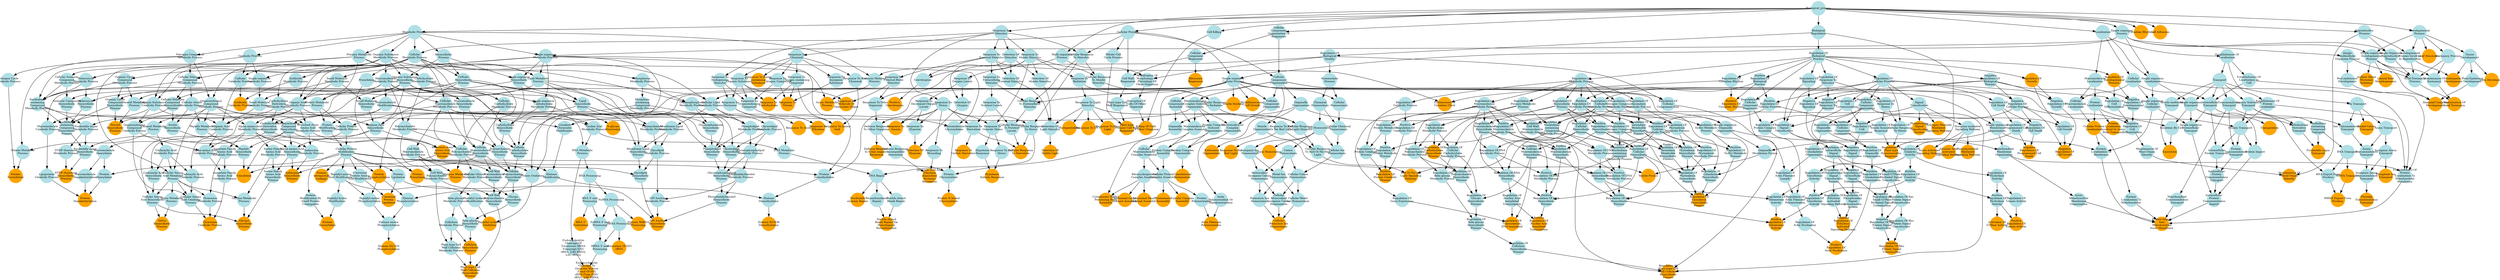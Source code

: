 digraph {
1 [style="filled", fixedsize="true", fontsize="10", shape="circle", width="0.75", fillcolor="powderblue", label="Biological_process", color="transparent"];
2 [style="filled", fixedsize="true", fontsize="10", shape="circle", width="0.75", fillcolor="powderblue", label="Metabolic Process", color="transparent"];
3 [style="filled", fixedsize="true", fontsize="10", shape="circle", width="0.75", fillcolor="powderblue", label="Organic Substance
Metabolic Process", color="transparent"];
4 [style="filled", fixedsize="true", fontsize="10", shape="circle", width="0.75", fillcolor="powderblue", label="Macromolecule
Metabolic Process", color="transparent"];
5 [style="filled", fixedsize="true", fontsize="10", shape="circle", width="0.75", fillcolor="powderblue", label="Biosynthetic
Process", color="transparent"];
6 [style="filled", fixedsize="true", fontsize="10", shape="circle", width="0.75", fillcolor="powderblue", label="Organic Substance
Biosynthetic
Process", color="transparent"];
7 [style="filled", fixedsize="true", fontsize="10", shape="circle", width="0.75", fillcolor="powderblue", label="Macromolecule
Biosynthetic
Process", color="transparent"];
8 [style="filled", fixedsize="true", fontsize="10", shape="circle", width="0.75", fillcolor="powderblue", label="Cellular Process", color="transparent"];
9 [style="filled", fixedsize="true", fontsize="10", shape="circle", width="0.75", fillcolor="powderblue", label="Cellular
Metabolic Process", color="transparent"];
10 [style="filled", fixedsize="true", fontsize="10", shape="circle", width="0.75", fillcolor="powderblue", label="Cellular
Biosynthetic
Process", color="transparent"];
11 [style="filled", fixedsize="true", fontsize="10", shape="circle", width="0.75", fillcolor="powderblue", label="Cellular
Macromolecule
Metabolic Process", color="transparent"];
12 [style="filled", fixedsize="true", fontsize="10", shape="circle", width="0.75", fillcolor="powderblue", label="Cellular
Macromolecule
Biosynthetic
Process", color="transparent"];
13 [style="filled", fixedsize="true", fontsize="10", shape="circle", width="0.75", fillcolor="powderblue", label="Nitrogen Compound
Metabolic Process", color="transparent"];
14 [style="filled", fixedsize="true", fontsize="10", shape="circle", width="0.75", fillcolor="powderblue", label="Cellular Nitrogen
Compound
Metabolic Process", color="transparent"];
15 [style="filled", fixedsize="true", fontsize="10", shape="circle", width="0.75", fillcolor="powderblue", label="Cellular Amide
Metabolic Process", color="transparent"];
16 [style="filled", fixedsize="true", fontsize="10", shape="circle", width="0.75", fillcolor="powderblue", label="Organonitrogen
Compound
Metabolic Process", color="transparent"];
17 [style="filled", fixedsize="true", fontsize="10", shape="circle", width="0.75", fillcolor="powderblue", label="Peptide Metabolic
Process", color="transparent"];
18 [style="filled", fixedsize="true", fontsize="10", shape="circle", width="0.75", fillcolor="powderblue", label="Cellular Nitrogen
Compound
Biosynthetic
Process", color="transparent"];
19 [style="filled", fixedsize="true", fontsize="10", shape="circle", width="0.75", fillcolor="powderblue", label="Amide
Biosynthetic
Process", color="transparent"];
20 [style="filled", fixedsize="true", fontsize="10", shape="circle", width="0.75", fillcolor="powderblue", label="Organonitrogen
Compound
Biosynthetic
Process", color="transparent"];
21 [style="filled", fixedsize="true", fontsize="10", shape="circle", width="0.75", fillcolor="powderblue", label="Peptide
Biosynthetic
Process", color="transparent"];
22 [style="filled", fixedsize="true", fontsize="10", shape="circle", width="0.75", fillcolor="powderblue", label="Primary Metabolic
Process", color="transparent"];
23 [style="filled", fixedsize="true", fontsize="10", shape="circle", width="0.75", fillcolor="powderblue", label="Protein Metabolic
Process", color="transparent"];
24 [style="filled", fixedsize="true", fontsize="10", shape="circle", width="0.75", fillcolor="powderblue", label="Cellular Protein
Metabolic Process", color="transparent"];
25 [style="filled", fixedsize="true", fontsize="10", shape="circle", width="0.75", fillcolor="orange", label="Translation", color="transparent"];
26 [style="filled", fixedsize="true", fontsize="10", shape="circle", width="0.75", fillcolor="powderblue", label="Response To
Stimulus", color="transparent"];
27 [style="filled", fixedsize="true", fontsize="10", shape="circle", width="0.75", fillcolor="powderblue", label="Response To
External Stimulus", color="transparent"];
28 [style="filled", fixedsize="true", fontsize="10", shape="circle", width="0.75", fillcolor="powderblue", label="Biological
Regulation", color="transparent"];
29 [style="filled", fixedsize="true", fontsize="10", shape="circle", width="0.75", fillcolor="powderblue", label="Regulation Of
Biological
Process", color="transparent"];
30 [style="filled", fixedsize="true", fontsize="10", shape="circle", width="0.75", fillcolor="powderblue", label="Regulation Of
Circadian Rhythm", color="transparent"];
31 [style="filled", fixedsize="true", fontsize="10", shape="circle", width="0.75", fillcolor="orange", label="Entrainment Of
Circadian Clock", color="transparent"];
32 [style="filled", fixedsize="true", fontsize="10", shape="circle", width="0.75", fillcolor="powderblue", label="Cellular
Component
Organization Or
Biogenesis", color="transparent"];
33 [style="filled", fixedsize="true", fontsize="10", shape="circle", width="0.75", fillcolor="powderblue", label="Cellular
Component
Biogenesis", color="transparent"];
34 [style="filled", fixedsize="true", fontsize="10", shape="circle", width="0.75", fillcolor="orange", label="Ribosome
Biogenesis", color="transparent"];
35 [style="filled", fixedsize="true", fontsize="10", shape="circle", width="0.75", fillcolor="powderblue", label="Positive
Regulation Of
Biological
Process", color="transparent"];
36 [style="filled", fixedsize="true", fontsize="10", shape="circle", width="0.75", fillcolor="orange", label="Positive
Regulation Of
Circadian Rhythm", color="transparent"];
37 [style="filled", fixedsize="true", fontsize="10", shape="circle", width="0.75", fillcolor="powderblue", label="Regulation Of
Cellular Process", color="transparent"];
38 [style="filled", fixedsize="true", fontsize="10", shape="circle", width="0.75", fillcolor="powderblue", label="Signal
Transduction", color="transparent"];
39 [style="filled", fixedsize="true", fontsize="10", shape="circle", width="0.75", fillcolor="powderblue", label="Hormone mediated
Signaling Pathway", color="transparent"];
40 [style="filled", fixedsize="true", fontsize="10", shape="circle", width="0.75", fillcolor="orange", label="Auxin activated
Signaling Pathway", color="transparent"];
41 [style="filled", fixedsize="true", fontsize="10", shape="circle", width="0.75", fillcolor="powderblue", label="Response To
Stress", color="transparent"];
42 [style="filled", fixedsize="true", fontsize="10", shape="circle", width="0.75", fillcolor="powderblue", label="Response To
Abiotic Stimulus", color="transparent"];
43 [style="filled", fixedsize="true", fontsize="10", shape="circle", width="0.75", fillcolor="powderblue", label="Response To
Osmotic Stress", color="transparent"];
44 [style="filled", fixedsize="true", fontsize="10", shape="circle", width="0.75", fillcolor="powderblue", label="Hypotonic
Response", color="transparent"];
45 [style="filled", fixedsize="true", fontsize="10", shape="circle", width="0.75", fillcolor="powderblue", label="Response To Salt
Stress", color="transparent"];
46 [style="filled", fixedsize="true", fontsize="10", shape="circle", width="0.75", fillcolor="orange", label="Hypotonic
Salinity Response", color="transparent"];
47 [style="filled", fixedsize="true", fontsize="10", shape="circle", width="0.75", fillcolor="powderblue", label="Localization", color="transparent"];
48 [style="filled", fixedsize="true", fontsize="10", shape="circle", width="0.75", fillcolor="powderblue", label="Macromolecule
Localization", color="transparent"];
49 [style="filled", fixedsize="true", fontsize="10", shape="circle", width="0.75", fillcolor="powderblue", label="Protein
Localization", color="transparent"];
50 [style="filled", fixedsize="true", fontsize="10", shape="circle", width="0.75", fillcolor="powderblue", label="Cellular
Localization", color="transparent"];
51 [style="filled", fixedsize="true", fontsize="10", shape="circle", width="0.75", fillcolor="powderblue", label="Cellular
Macromolecule
Localization", color="transparent"];
52 [style="filled", fixedsize="true", fontsize="10", shape="circle", width="0.75", fillcolor="orange", label="Cellular Protein
Localization", color="transparent"];
53 [style="filled", fixedsize="true", fontsize="10", shape="circle", width="0.75", fillcolor="powderblue", label="Establishment Of
Localization", color="transparent"];
54 [style="filled", fixedsize="true", fontsize="10", shape="circle", width="0.75", fillcolor="powderblue", label="Transport", color="transparent"];
55 [style="filled", fixedsize="true", fontsize="10", shape="circle", width="0.75", fillcolor="powderblue", label="Ion Transport", color="transparent"];
56 [style="filled", fixedsize="true", fontsize="10", shape="circle", width="0.75", fillcolor="powderblue", label="Anion Transport", color="transparent"];
57 [style="filled", fixedsize="true", fontsize="10", shape="circle", width="0.75", fillcolor="powderblue", label="Inorganic Anion
Transport", color="transparent"];
58 [style="filled", fixedsize="true", fontsize="10", shape="circle", width="0.75", fillcolor="orange", label="Phosphate Ion
Transport", color="transparent"];
59 [style="filled", fixedsize="true", fontsize="10", shape="circle", width="0.75", fillcolor="powderblue", label="Regulation Of
Cell Death", color="transparent"];
60 [style="filled", fixedsize="true", fontsize="10", shape="circle", width="0.75", fillcolor="powderblue", label="Regulation Of
Programmed Cell
Death", color="transparent"];
61 [style="filled", fixedsize="true", fontsize="10", shape="circle", width="0.75", fillcolor="powderblue", label="Negative
Regulation Of
Biological
Process", color="transparent"];
62 [style="filled", fixedsize="true", fontsize="10", shape="circle", width="0.75", fillcolor="powderblue", label="Negative
Regulation Of
Cellular Process", color="transparent"];
63 [style="filled", fixedsize="true", fontsize="10", shape="circle", width="0.75", fillcolor="powderblue", label="Negative
Regulation Of
Cell Death", color="transparent"];
64 [style="filled", fixedsize="true", fontsize="10", shape="circle", width="0.75", fillcolor="orange", label="Negative
Regulation Of
Programmed Cell
Death", color="transparent"];
65 [style="filled", fixedsize="true", fontsize="10", shape="circle", width="0.75", fillcolor="powderblue", label="Single organism
Process", color="transparent"];
66 [style="filled", fixedsize="true", fontsize="10", shape="circle", width="0.75", fillcolor="powderblue", label="Single organism
Metabolic Process", color="transparent"];
67 [style="filled", fixedsize="true", fontsize="10", shape="circle", width="0.75", fillcolor="powderblue", label="Small Molecule
Metabolic Process", color="transparent"];
68 [style="filled", fixedsize="true", fontsize="10", shape="circle", width="0.75", fillcolor="powderblue", label="Single organism
Cellular Process", color="transparent"];
69 [style="filled", fixedsize="true", fontsize="10", shape="circle", width="0.75", fillcolor="powderblue", label="Organic Acid
Metabolic Process", color="transparent"];
70 [style="filled", fixedsize="true", fontsize="10", shape="circle", width="0.75", fillcolor="powderblue", label="Oxoacid Metabolic
Process", color="transparent"];
71 [style="filled", fixedsize="true", fontsize="10", shape="circle", width="0.75", fillcolor="powderblue", label="Nitrate Metabolic
Process", color="transparent"];
72 [style="filled", fixedsize="true", fontsize="10", shape="circle", width="0.75", fillcolor="powderblue", label="Nitrogen Cycle
Metabolic Process", color="transparent"];
73 [style="filled", fixedsize="true", fontsize="10", shape="circle", width="0.75", fillcolor="orange", label="Nitrate
Assimilation", color="transparent"];
74 [style="filled", fixedsize="true", fontsize="10", shape="circle", width="0.75", fillcolor="powderblue", label="Response To
Radiation", color="transparent"];
75 [style="filled", fixedsize="true", fontsize="10", shape="circle", width="0.75", fillcolor="powderblue", label="Response To Light
Stimulus", color="transparent"];
76 [style="filled", fixedsize="true", fontsize="10", shape="circle", width="0.75", fillcolor="powderblue", label="Response To Red
Or Far Red Light", color="transparent"];
77 [style="filled", fixedsize="true", fontsize="10", shape="circle", width="0.75", fillcolor="powderblue", label="Cellular Response
To Stimulus", color="transparent"];
78 [style="filled", fixedsize="true", fontsize="10", shape="circle", width="0.75", fillcolor="powderblue", label="Cellular Response
To Abiotic
Stimulus", color="transparent"];
79 [style="filled", fixedsize="true", fontsize="10", shape="circle", width="0.75", fillcolor="powderblue", label="Cellular Response
To Radiation", color="transparent"];
80 [style="filled", fixedsize="true", fontsize="10", shape="circle", width="0.75", fillcolor="powderblue", label="Cellular Response
To Light Stimulus", color="transparent"];
81 [style="filled", fixedsize="true", fontsize="10", shape="circle", width="0.75", fillcolor="powderblue", label="Cellular Response
To Red Or Far Red
Light", color="transparent"];
82 [style="filled", fixedsize="true", fontsize="10", shape="circle", width="0.75", fillcolor="orange", label="Red Or Far red
Light Signaling
Pathway", color="transparent"];
83 [style="filled", fixedsize="true", fontsize="10", shape="circle", width="0.75", fillcolor="powderblue", label="Organic Substance
Transport", color="transparent"];
84 [style="filled", fixedsize="true", fontsize="10", shape="circle", width="0.75", fillcolor="powderblue", label="Nucleobase
containing
Compound
Transport", color="transparent"];
85 [style="filled", fixedsize="true", fontsize="10", shape="circle", width="0.75", fillcolor="powderblue", label="Single organism
Localization", color="transparent"];
86 [style="filled", fixedsize="true", fontsize="10", shape="circle", width="0.75", fillcolor="powderblue", label="Single organism
Transport", color="transparent"];
87 [style="filled", fixedsize="true", fontsize="10", shape="circle", width="0.75", fillcolor="powderblue", label="Carbohydrate
Derivative
Transport", color="transparent"];
88 [style="filled", fixedsize="true", fontsize="10", shape="circle", width="0.75", fillcolor="orange", label="Nucleotide sugar
Transport", color="transparent"];
89 [style="filled", fixedsize="true", fontsize="10", shape="circle", width="0.75", fillcolor="powderblue", label="Regulation Of
Metabolic Process", color="transparent"];
90 [style="filled", fixedsize="true", fontsize="10", shape="circle", width="0.75", fillcolor="powderblue", label="Positive
Regulation Of
Metabolic Process", color="transparent"];
91 [style="filled", fixedsize="true", fontsize="10", shape="circle", width="0.75", fillcolor="powderblue", label="Regulation Of
Nitrogen Compound
Metabolic Process", color="transparent"];
92 [style="filled", fixedsize="true", fontsize="10", shape="circle", width="0.75", fillcolor="powderblue", label="Positive
Regulation Of
Nitrogen Compound
Metabolic Process", color="transparent"];
93 [style="filled", fixedsize="true", fontsize="10", shape="circle", width="0.75", fillcolor="powderblue", label="Regulation Of
Cellular
Metabolic Process", color="transparent"];
94 [style="filled", fixedsize="true", fontsize="10", shape="circle", width="0.75", fillcolor="powderblue", label="Positive
Regulation Of
Cellular Process", color="transparent"];
95 [style="filled", fixedsize="true", fontsize="10", shape="circle", width="0.75", fillcolor="powderblue", label="Positive
Regulation Of
Cellular
Metabolic Process", color="transparent"];
96 [style="filled", fixedsize="true", fontsize="10", shape="circle", width="0.75", fillcolor="powderblue", label="Regulation Of
Sulfur Metabolic
Process", color="transparent"];
97 [style="filled", fixedsize="true", fontsize="10", shape="circle", width="0.75", fillcolor="powderblue", label="Positive
Regulation Of
Sulfur Metabolic
Process", color="transparent"];
98 [style="filled", fixedsize="true", fontsize="10", shape="circle", width="0.75", fillcolor="powderblue", label="Regulation Of
Biosynthetic
Process", color="transparent"];
99 [style="filled", fixedsize="true", fontsize="10", shape="circle", width="0.75", fillcolor="powderblue", label="Positive
Regulation Of
Biosynthetic
Process", color="transparent"];
100 [style="filled", fixedsize="true", fontsize="10", shape="circle", width="0.75", fillcolor="powderblue", label="Regulation Of
Cellular
Biosynthetic
Process", color="transparent"];
101 [style="filled", fixedsize="true", fontsize="10", shape="circle", width="0.75", fillcolor="powderblue", label="Positive
Regulation Of
Cellular
Biosynthetic
Process", color="transparent"];
102 [style="filled", fixedsize="true", fontsize="10", shape="circle", width="0.75", fillcolor="powderblue", label="Regulation Of
Secondary
Metabolic Process", color="transparent"];
103 [style="filled", fixedsize="true", fontsize="10", shape="circle", width="0.75", fillcolor="powderblue", label="Regulation Of
Phytoalexin
Metabolic Process", color="transparent"];
104 [style="filled", fixedsize="true", fontsize="10", shape="circle", width="0.75", fillcolor="powderblue", label="Regulation Of
Secondary
Metabolite
Biosynthetic
Process", color="transparent"];
105 [style="filled", fixedsize="true", fontsize="10", shape="circle", width="0.75", fillcolor="powderblue", label="Regulation Of
Phytoalexin
Biosynthetic
Process", color="transparent"];
106 [style="filled", fixedsize="true", fontsize="10", shape="circle", width="0.75", fillcolor="powderblue", label="Positive
Regulation Of
Phytoalexin
Metabolic Process", color="transparent"];
107 [style="filled", fixedsize="true", fontsize="10", shape="circle", width="0.75", fillcolor="powderblue", label="Positive
Regulation Of
Secondary
Metabolite
Biosynthetic
Process", color="transparent"];
108 [style="filled", fixedsize="true", fontsize="10", shape="circle", width="0.75", fillcolor="powderblue", label="Positive
Regulation Of
Phytoalexin
Biosynthetic
Process", color="transparent"];
109 [style="filled", fixedsize="true", fontsize="10", shape="circle", width="0.75", fillcolor="powderblue", label="Regulation Of
Camalexin
Biosynthetic
Process", color="transparent"];
110 [style="filled", fixedsize="true", fontsize="10", shape="circle", width="0.75", fillcolor="orange", label="Positive
Regulation Of
Camalexin
Biosynthetic
Process", color="transparent"];
111 [style="filled", fixedsize="true", fontsize="10", shape="circle", width="0.75", fillcolor="orange", label="Abscisic Acid
activated
Signaling Pathway", color="transparent"];
112 [style="filled", fixedsize="true", fontsize="10", shape="circle", width="0.75", fillcolor="orange", label="Regulation Of
Growth", color="transparent"];
113 [style="filled", fixedsize="true", fontsize="10", shape="circle", width="0.75", fillcolor="powderblue", label="Carbohydrate
Metabolic Process", color="transparent"];
114 [style="filled", fixedsize="true", fontsize="10", shape="circle", width="0.75", fillcolor="powderblue", label="Single organism
Carbohydrate
Metabolic Process", color="transparent"];
115 [style="filled", fixedsize="true", fontsize="10", shape="circle", width="0.75", fillcolor="orange", label="N glycan
Processing", color="transparent"];
116 [style="filled", fixedsize="true", fontsize="10", shape="circle", width="0.75", fillcolor="powderblue", label="Regulation Of
Catalytic
Activity", color="transparent"];
117 [style="filled", fixedsize="true", fontsize="10", shape="circle", width="0.75", fillcolor="powderblue", label="Positive
Regulation Of
Catalytic
Activity", color="transparent"];
118 [style="filled", fixedsize="true", fontsize="10", shape="circle", width="0.75", fillcolor="powderblue", label="Regulation Of
Transferase
Activity", color="transparent"];
119 [style="filled", fixedsize="true", fontsize="10", shape="circle", width="0.75", fillcolor="powderblue", label="Positive
Regulation Of
Transferase
Activity", color="transparent"];
120 [style="filled", fixedsize="true", fontsize="10", shape="circle", width="0.75", fillcolor="powderblue", label="Regulation Of
Primary Metabolic
Process", color="transparent"];
121 [style="filled", fixedsize="true", fontsize="10", shape="circle", width="0.75", fillcolor="powderblue", label="Regulation Of
Nucleobase
containing
Compound
Metabolic Process", color="transparent"];
122 [style="filled", fixedsize="true", fontsize="10", shape="circle", width="0.75", fillcolor="powderblue", label="Regulation Of
Macromolecule
Metabolic Process", color="transparent"];
123 [style="filled", fixedsize="true", fontsize="10", shape="circle", width="0.75", fillcolor="powderblue", label="Regulation Of DNA
Metabolic Process", color="transparent"];
124 [style="filled", fixedsize="true", fontsize="10", shape="circle", width="0.75", fillcolor="powderblue", label="Regulation Of
Macromolecule
Biosynthetic
Process", color="transparent"];
125 [style="filled", fixedsize="true", fontsize="10", shape="circle", width="0.75", fillcolor="powderblue", label="Regulation Of
Cellular
Macromolecule
Biosynthetic
Process", color="transparent"];
126 [style="filled", fixedsize="true", fontsize="10", shape="circle", width="0.75", fillcolor="powderblue", label="Regulation Of DNA
Biosynthetic
Process", color="transparent"];
127 [style="filled", fixedsize="true", fontsize="10", shape="circle", width="0.75", fillcolor="powderblue", label="Regulation Of
Telomerase
Activity", color="transparent"];
128 [style="filled", fixedsize="true", fontsize="10", shape="circle", width="0.75", fillcolor="powderblue", label="Positive
Regulation Of
Macromolecule
Metabolic Process", color="transparent"];
129 [style="filled", fixedsize="true", fontsize="10", shape="circle", width="0.75", fillcolor="powderblue", label="Positive
Regulation Of
Macromolecule
Biosynthetic
Process", color="transparent"];
130 [style="filled", fixedsize="true", fontsize="10", shape="circle", width="0.75", fillcolor="powderblue", label="Positive
Regulation Of
Nucleobase
containing
Compound
Metabolic Process", color="transparent"];
131 [style="filled", fixedsize="true", fontsize="10", shape="circle", width="0.75", fillcolor="powderblue", label="Positive
Regulation Of DNA
Metabolic Process", color="transparent"];
132 [style="filled", fixedsize="true", fontsize="10", shape="circle", width="0.75", fillcolor="powderblue", label="Positive
Regulation Of DNA
Biosynthetic
Process", color="transparent"];
133 [style="filled", fixedsize="true", fontsize="10", shape="circle", width="0.75", fillcolor="orange", label="Positive
Regulation Of
Telomerase
Activity", color="transparent"];
134 [style="filled", fixedsize="true", fontsize="10", shape="circle", width="0.75", fillcolor="powderblue", label="Macromolecule
Modification", color="transparent"];
135 [style="filled", fixedsize="true", fontsize="10", shape="circle", width="0.75", fillcolor="powderblue", label="Protein
Modification
Process", color="transparent"];
136 [style="filled", fixedsize="true", fontsize="10", shape="circle", width="0.75", fillcolor="powderblue", label="Cellular Protein
Modification
Process", color="transparent"];
137 [style="filled", fixedsize="true", fontsize="10", shape="circle", width="0.75", fillcolor="powderblue", label="Macromolecule
Glycosylation", color="transparent"];
138 [style="filled", fixedsize="true", fontsize="10", shape="circle", width="0.75", fillcolor="powderblue", label="Protein
Glycosylation", color="transparent"];
139 [style="filled", fixedsize="true", fontsize="10", shape="circle", width="0.75", fillcolor="orange", label="Protein N linked
Glycosylation", color="transparent"];
140 [style="filled", fixedsize="true", fontsize="10", shape="circle", width="0.75", fillcolor="powderblue", label="Macromolecule
Deacylation", color="transparent"];
141 [style="filled", fixedsize="true", fontsize="10", shape="circle", width="0.75", fillcolor="powderblue", label="Protein
Deacylation", color="transparent"];
142 [style="filled", fixedsize="true", fontsize="10", shape="circle", width="0.75", fillcolor="powderblue", label="Catabolic Process", color="transparent"];
143 [style="filled", fixedsize="true", fontsize="10", shape="circle", width="0.75", fillcolor="powderblue", label="Organic Substance
Catabolic Process", color="transparent"];
144 [style="filled", fixedsize="true", fontsize="10", shape="circle", width="0.75", fillcolor="powderblue", label="Macromolecule
Catabolic Process", color="transparent"];
145 [style="filled", fixedsize="true", fontsize="10", shape="circle", width="0.75", fillcolor="powderblue", label="Lipoprotein
Catabolic Process", color="transparent"];
146 [style="filled", fixedsize="true", fontsize="10", shape="circle", width="0.75", fillcolor="powderblue", label="Macromolecule
Depalmitoylation", color="transparent"];
147 [style="filled", fixedsize="true", fontsize="10", shape="circle", width="0.75", fillcolor="orange", label="Protein
Depalmitoylation", color="transparent"];
148 [style="filled", fixedsize="true", fontsize="10", shape="circle", width="0.75", fillcolor="powderblue", label="Protein Oxidation", color="transparent"];
149 [style="filled", fixedsize="true", fontsize="10", shape="circle", width="0.75", fillcolor="powderblue", label="Peptidyl amino
Acid Modification", color="transparent"];
150 [style="filled", fixedsize="true", fontsize="10", shape="circle", width="0.75", fillcolor="powderblue", label="Peptidyl cysteine
Modification", color="transparent"];
151 [style="filled", fixedsize="true", fontsize="10", shape="circle", width="0.75", fillcolor="orange", label="Peptidyl cysteine
Oxidation", color="transparent"];
152 [style="filled", fixedsize="true", fontsize="10", shape="circle", width="0.75", fillcolor="powderblue", label="Cell Killing", color="transparent"];
153 [style="filled", fixedsize="true", fontsize="10", shape="circle", width="0.75", fillcolor="powderblue", label="Multi organism
Process", color="transparent"];
154 [style="filled", fixedsize="true", fontsize="10", shape="circle", width="0.75", fillcolor="powderblue", label="Regulation Of
Biological
Quality", color="transparent"];
155 [style="filled", fixedsize="true", fontsize="10", shape="circle", width="0.75", fillcolor="powderblue", label="Modification Of
Morphology Or
Physiology Of
Other Organism", color="transparent"];
156 [style="filled", fixedsize="true", fontsize="10", shape="circle", width="0.75", fillcolor="powderblue", label="Disruption Of
Cells Of Other
Organism", color="transparent"];
157 [style="filled", fixedsize="true", fontsize="10", shape="circle", width="0.75", fillcolor="orange", label="Killing Of Cells
Of Other Organism", color="transparent"];
158 [style="filled", fixedsize="true", fontsize="10", shape="circle", width="0.75", fillcolor="powderblue", label="Homeostatic
Process", color="transparent"];
159 [style="filled", fixedsize="true", fontsize="10", shape="circle", width="0.75", fillcolor="powderblue", label="Chemical
Homeostasis", color="transparent"];
160 [style="filled", fixedsize="true", fontsize="10", shape="circle", width="0.75", fillcolor="powderblue", label="Ion Homeostasis", color="transparent"];
161 [style="filled", fixedsize="true", fontsize="10", shape="circle", width="0.75", fillcolor="orange", label="Anion Homeostasis", color="transparent"];
162 [style="filled", fixedsize="true", fontsize="10", shape="circle", width="0.75", fillcolor="powderblue", label="Response To
Chemical", color="transparent"];
163 [style="filled", fixedsize="true", fontsize="10", shape="circle", width="0.75", fillcolor="powderblue", label="Response To
Organic Substance", color="transparent"];
164 [style="filled", fixedsize="true", fontsize="10", shape="circle", width="0.75", fillcolor="powderblue", label="Response To
Oxygen containing
Compound", color="transparent"];
165 [style="filled", fixedsize="true", fontsize="10", shape="circle", width="0.75", fillcolor="orange", label="Response To
Carbohydrate", color="transparent"];
166 [style="filled", fixedsize="true", fontsize="10", shape="circle", width="0.75", fillcolor="powderblue", label="Response To
Inorganic
Substance", color="transparent"];
167 [style="filled", fixedsize="true", fontsize="10", shape="circle", width="0.75", fillcolor="powderblue", label="Response To
Nitrogen Compound", color="transparent"];
168 [style="filled", fixedsize="true", fontsize="10", shape="circle", width="0.75", fillcolor="orange", label="Response To
Nitrate", color="transparent"];
169 [style="filled", fixedsize="true", fontsize="10", shape="circle", width="0.75", fillcolor="powderblue", label="Cellular
Component
Organization", color="transparent"];
170 [style="filled", fixedsize="true", fontsize="10", shape="circle", width="0.75", fillcolor="powderblue", label="Cellular
Component
Assembly", color="transparent"];
171 [style="filled", fixedsize="true", fontsize="10", shape="circle", width="0.75", fillcolor="powderblue", label="Macromolecular
Complex Subunit
Organization", color="transparent"];
172 [style="filled", fixedsize="true", fontsize="10", shape="circle", width="0.75", fillcolor="powderblue", label="Macromolecular
Complex Assembly", color="transparent"];
173 [style="filled", fixedsize="true", fontsize="10", shape="circle", width="0.75", fillcolor="powderblue", label="Cellular
Macromolecular
Complex Assembly", color="transparent"];
174 [style="filled", fixedsize="true", fontsize="10", shape="circle", width="0.75", fillcolor="powderblue", label="Ribonucleoprotein
Complex Assembly", color="transparent"];
175 [style="filled", fixedsize="true", fontsize="10", shape="circle", width="0.75", fillcolor="orange", label="Ribosomal Large
Subunit Assembly", color="transparent"];
176 [style="filled", fixedsize="true", fontsize="10", shape="circle", width="0.75", fillcolor="powderblue", label="Carboxylic Acid
Metabolic Process", color="transparent"];
177 [style="filled", fixedsize="true", fontsize="10", shape="circle", width="0.75", fillcolor="powderblue", label="Cellular Amino
Acid Metabolic
Process", color="transparent"];
178 [style="filled", fixedsize="true", fontsize="10", shape="circle", width="0.75", fillcolor="powderblue", label="Alpha amino Acid
Metabolic Process", color="transparent"];
179 [style="filled", fixedsize="true", fontsize="10", shape="circle", width="0.75", fillcolor="powderblue", label="Serine Family
Amino Acid
Metabolic Process", color="transparent"];
180 [style="filled", fixedsize="true", fontsize="10", shape="circle", width="0.75", fillcolor="powderblue", label="Glycine Metabolic
Process", color="transparent"];
181 [style="filled", fixedsize="true", fontsize="10", shape="circle", width="0.75", fillcolor="powderblue", label="Single organism
Biosynthetic
Process", color="transparent"];
182 [style="filled", fixedsize="true", fontsize="10", shape="circle", width="0.75", fillcolor="powderblue", label="Small Molecule
Biosynthetic
Process", color="transparent"];
183 [style="filled", fixedsize="true", fontsize="10", shape="circle", width="0.75", fillcolor="powderblue", label="Organic Acid
Biosynthetic
Process", color="transparent"];
184 [style="filled", fixedsize="true", fontsize="10", shape="circle", width="0.75", fillcolor="powderblue", label="Carboxylic Acid
Biosynthetic
Process", color="transparent"];
185 [style="filled", fixedsize="true", fontsize="10", shape="circle", width="0.75", fillcolor="powderblue", label="Cellular Amino
Acid Biosynthetic
Process", color="transparent"];
186 [style="filled", fixedsize="true", fontsize="10", shape="circle", width="0.75", fillcolor="powderblue", label="Alpha amino Acid
Biosynthetic
Process", color="transparent"];
187 [style="filled", fixedsize="true", fontsize="10", shape="circle", width="0.75", fillcolor="powderblue", label="Serine Family
Amino Acid
Biosynthetic
Process", color="transparent"];
188 [style="filled", fixedsize="true", fontsize="10", shape="circle", width="0.75", fillcolor="orange", label="Glycine
Biosynthetic
Process", color="transparent"];
189 [style="filled", fixedsize="true", fontsize="10", shape="circle", width="0.75", fillcolor="powderblue", label="Cellular Aromatic
Compound
Metabolic Process", color="transparent"];
190 [style="filled", fixedsize="true", fontsize="10", shape="circle", width="0.75", fillcolor="powderblue", label="Heterocycle
Metabolic Process", color="transparent"];
191 [style="filled", fixedsize="true", fontsize="10", shape="circle", width="0.75", fillcolor="powderblue", label="Organic Cyclic
Compound
Metabolic Process", color="transparent"];
192 [style="filled", fixedsize="true", fontsize="10", shape="circle", width="0.75", fillcolor="powderblue", label="Nucleobase
containing
Compound
Metabolic Process", color="transparent"];
193 [style="filled", fixedsize="true", fontsize="10", shape="circle", width="0.75", fillcolor="powderblue", label="Nucleic Acid
Metabolic Process", color="transparent"];
194 [style="filled", fixedsize="true", fontsize="10", shape="circle", width="0.75", fillcolor="powderblue", label="DNA Metabolic
Process", color="transparent"];
195 [style="filled", fixedsize="true", fontsize="10", shape="circle", width="0.75", fillcolor="powderblue", label="Cellular Response
To Stress", color="transparent"];
196 [style="filled", fixedsize="true", fontsize="10", shape="circle", width="0.75", fillcolor="powderblue", label="DNA Repair", color="transparent"];
197 [style="filled", fixedsize="true", fontsize="10", shape="circle", width="0.75", fillcolor="powderblue", label="Recombinational
Repair", color="transparent"];
198 [style="filled", fixedsize="true", fontsize="10", shape="circle", width="0.75", fillcolor="powderblue", label="Double strand
Break Repair", color="transparent"];
199 [style="filled", fixedsize="true", fontsize="10", shape="circle", width="0.75", fillcolor="orange", label="Double strand
Break Repair Via
Homologous
Recombination", color="transparent"];
200 [style="filled", fixedsize="true", fontsize="10", shape="circle", width="0.75", fillcolor="powderblue", label="Aspartate Family
Amino Acid
Metabolic Process", color="transparent"];
201 [style="filled", fixedsize="true", fontsize="10", shape="circle", width="0.75", fillcolor="powderblue", label="Threonine
Metabolic Process", color="transparent"];
202 [style="filled", fixedsize="true", fontsize="10", shape="circle", width="0.75", fillcolor="powderblue", label="Cellular
Catabolic Process", color="transparent"];
203 [style="filled", fixedsize="true", fontsize="10", shape="circle", width="0.75", fillcolor="powderblue", label="Single organism
Catabolic Process", color="transparent"];
204 [style="filled", fixedsize="true", fontsize="10", shape="circle", width="0.75", fillcolor="powderblue", label="Small Molecule
Catabolic Process", color="transparent"];
205 [style="filled", fixedsize="true", fontsize="10", shape="circle", width="0.75", fillcolor="powderblue", label="Organic Acid
Catabolic Process", color="transparent"];
206 [style="filled", fixedsize="true", fontsize="10", shape="circle", width="0.75", fillcolor="powderblue", label="Carboxylic Acid
Catabolic Process", color="transparent"];
207 [style="filled", fixedsize="true", fontsize="10", shape="circle", width="0.75", fillcolor="powderblue", label="Organonitrogen
Compound
Catabolic Process", color="transparent"];
208 [style="filled", fixedsize="true", fontsize="10", shape="circle", width="0.75", fillcolor="powderblue", label="Cellular Amino
Acid Catabolic
Process", color="transparent"];
209 [style="filled", fixedsize="true", fontsize="10", shape="circle", width="0.75", fillcolor="powderblue", label="Alpha amino Acid
Catabolic Process", color="transparent"];
210 [style="filled", fixedsize="true", fontsize="10", shape="circle", width="0.75", fillcolor="powderblue", label="Aspartate Family
Amino Acid
Catabolic Process", color="transparent"];
211 [style="filled", fixedsize="true", fontsize="10", shape="circle", width="0.75", fillcolor="orange", label="Threonine
Catabolic Process", color="transparent"];
212 [style="filled", fixedsize="true", fontsize="10", shape="circle", width="0.75", fillcolor="powderblue", label="Response To
Oxygen Levels", color="transparent"];
213 [style="filled", fixedsize="true", fontsize="10", shape="circle", width="0.75", fillcolor="powderblue", label="Response To
Decreased Oxygen
Levels", color="transparent"];
214 [style="filled", fixedsize="true", fontsize="10", shape="circle", width="0.75", fillcolor="powderblue", label="Response To
Hypoxia", color="transparent"];
215 [style="filled", fixedsize="true", fontsize="10", shape="circle", width="0.75", fillcolor="powderblue", label="Detection Of
Stimulus", color="transparent"];
216 [style="filled", fixedsize="true", fontsize="10", shape="circle", width="0.75", fillcolor="powderblue", label="Detection Of
Oxygen", color="transparent"];
217 [style="filled", fixedsize="true", fontsize="10", shape="circle", width="0.75", fillcolor="orange", label="Detection Of
Hypoxia", color="transparent"];
218 [style="filled", fixedsize="true", fontsize="10", shape="circle", width="0.75", fillcolor="powderblue", label="Protein
Demethylation", color="transparent"];
219 [style="filled", fixedsize="true", fontsize="10", shape="circle", width="0.75", fillcolor="powderblue", label="Covalent
Chromatin
Modification", color="transparent"];
220 [style="filled", fixedsize="true", fontsize="10", shape="circle", width="0.75", fillcolor="powderblue", label="Histone
Modification", color="transparent"];
221 [style="filled", fixedsize="true", fontsize="10", shape="circle", width="0.75", fillcolor="powderblue", label="Histone
Demethylation", color="transparent"];
222 [style="filled", fixedsize="true", fontsize="10", shape="circle", width="0.75", fillcolor="orange", label="Histone H3 K36
Demethylation", color="transparent"];
223 [style="filled", fixedsize="true", fontsize="10", shape="circle", width="0.75", fillcolor="powderblue", label="Phosphorus
Metabolic Process", color="transparent"];
224 [style="filled", fixedsize="true", fontsize="10", shape="circle", width="0.75", fillcolor="powderblue", label="Phosphate
containing
Compound
Metabolic Process", color="transparent"];
225 [style="filled", fixedsize="true", fontsize="10", shape="circle", width="0.75", fillcolor="orange", label="Protein
Phosphorylation", color="transparent"];
226 [style="filled", fixedsize="true", fontsize="10", shape="circle", width="0.75", fillcolor="orange", label="Protein
Localization
Involved In Auxin
Polar Transport", color="transparent"];
227 [style="filled", fixedsize="true", fontsize="10", shape="circle", width="0.75", fillcolor="powderblue", label="Lipid Metabolic
Process", color="transparent"];
228 [style="filled", fixedsize="true", fontsize="10", shape="circle", width="0.75", fillcolor="powderblue", label="Steroid Metabolic
Process", color="transparent"];
229 [style="filled", fixedsize="true", fontsize="10", shape="circle", width="0.75", fillcolor="powderblue", label="Lipid
Biosynthetic
Process", color="transparent"];
230 [style="filled", fixedsize="true", fontsize="10", shape="circle", width="0.75", fillcolor="powderblue", label="Organic Cyclic
Compound
Biosynthetic
Process", color="transparent"];
231 [style="filled", fixedsize="true", fontsize="10", shape="circle", width="0.75", fillcolor="orange", label="Steroid
Biosynthetic
Process", color="transparent"];
232 [style="filled", fixedsize="true", fontsize="10", shape="circle", width="0.75", fillcolor="powderblue", label="Histone
Phosphorylation", color="transparent"];
233 [style="filled", fixedsize="true", fontsize="10", shape="circle", width="0.75", fillcolor="powderblue", label="Peptidyl serine
Phosphorylation", color="transparent"];
234 [style="filled", fixedsize="true", fontsize="10", shape="circle", width="0.75", fillcolor="powderblue", label="Histone serine
Phosphorylation", color="transparent"];
235 [style="filled", fixedsize="true", fontsize="10", shape="circle", width="0.75", fillcolor="orange", label="Histone H3 S10
Phosphorylation", color="transparent"];
236 [style="filled", fixedsize="true", fontsize="10", shape="circle", width="0.75", fillcolor="orange", label="Circadian Rhythm", color="transparent"];
237 [style="filled", fixedsize="true", fontsize="10", shape="circle", width="0.75", fillcolor="powderblue", label="Organelle
Organization", color="transparent"];
238 [style="filled", fixedsize="true", fontsize="10", shape="circle", width="0.75", fillcolor="powderblue", label="Vesicle
Organization", color="transparent"];
239 [style="filled", fixedsize="true", fontsize="10", shape="circle", width="0.75", fillcolor="powderblue", label="Single organism
Membrane
Organization", color="transparent"];
240 [style="filled", fixedsize="true", fontsize="10", shape="circle", width="0.75", fillcolor="powderblue", label="Single organism
Organelle
Organization", color="transparent"];
241 [style="filled", fixedsize="true", fontsize="10", shape="circle", width="0.75", fillcolor="powderblue", label="Organelle
Membrane Fusion", color="transparent"];
242 [style="filled", fixedsize="true", fontsize="10", shape="circle", width="0.75", fillcolor="orange", label="Vesicle Fusion", color="transparent"];
243 [style="filled", fixedsize="true", fontsize="10", shape="circle", width="0.75", fillcolor="powderblue", label="Regulation Of
Cell Wall
Macromolecule
Metabolic Process", color="transparent"];
244 [style="filled", fixedsize="true", fontsize="10", shape="circle", width="0.75", fillcolor="powderblue", label="Regulation Of
Cellular
Component
Biogenesis", color="transparent"];
245 [style="filled", fixedsize="true", fontsize="10", shape="circle", width="0.75", fillcolor="powderblue", label="Regulation Of
Cellular
Component
Organization", color="transparent"];
246 [style="filled", fixedsize="true", fontsize="10", shape="circle", width="0.75", fillcolor="powderblue", label="Regulation Of
Carbohydrate
Metabolic Process", color="transparent"];
247 [style="filled", fixedsize="true", fontsize="10", shape="circle", width="0.75", fillcolor="powderblue", label="Regulation Of
Cellular
Carbohydrate
Metabolic Process", color="transparent"];
248 [style="filled", fixedsize="true", fontsize="10", shape="circle", width="0.75", fillcolor="powderblue", label="Regulation Of
Polysaccharide
Metabolic Process", color="transparent"];
249 [style="filled", fixedsize="true", fontsize="10", shape="circle", width="0.75", fillcolor="orange", label="Regulation Of
Carbohydrate
Biosynthetic
Process", color="transparent"];
250 [style="filled", fixedsize="true", fontsize="10", shape="circle", width="0.75", fillcolor="powderblue", label="Regulation Of
Polysaccharide
Biosynthetic
Process", color="transparent"];
251 [style="filled", fixedsize="true", fontsize="10", shape="circle", width="0.75", fillcolor="powderblue", label="Regulation Of
Glucan
Biosynthetic
Process", color="transparent"];
252 [style="filled", fixedsize="true", fontsize="10", shape="circle", width="0.75", fillcolor="powderblue", label="Regulation Of
Beta glucan
Metabolic Process", color="transparent"];
253 [style="filled", fixedsize="true", fontsize="10", shape="circle", width="0.75", fillcolor="powderblue", label="Regulation Of
Beta glucan
Biosynthetic
Process", color="transparent"];
254 [style="filled", fixedsize="true", fontsize="10", shape="circle", width="0.75", fillcolor="powderblue", label="Regulation Of
Cellulose
Biosynthetic
Process", color="transparent"];
255 [style="filled", fixedsize="true", fontsize="10", shape="circle", width="0.75", fillcolor="orange", label="Regulation Of
Plant type Cell
Wall Cellulose
Biosynthetic
Process", color="transparent"];
256 [style="filled", fixedsize="true", fontsize="10", shape="circle", width="0.75", fillcolor="orange", label="Multidimensional
Cell Growth", color="transparent"];
257 [style="filled", fixedsize="true", fontsize="10", shape="circle", width="0.75", fillcolor="powderblue", label="Cellular
Component
Disassembly", color="transparent"];
258 [style="filled", fixedsize="true", fontsize="10", shape="circle", width="0.75", fillcolor="powderblue", label="Macromolecular
Complex
Disassembly", color="transparent"];
259 [style="filled", fixedsize="true", fontsize="10", shape="circle", width="0.75", fillcolor="powderblue", label="Protein Complex
Subunit
Organization", color="transparent"];
260 [style="filled", fixedsize="true", fontsize="10", shape="circle", width="0.75", fillcolor="powderblue", label="Protein Complex
Disassembly", color="transparent"];
261 [style="filled", fixedsize="true", fontsize="10", shape="circle", width="0.75", fillcolor="orange", label="Translational
Termination", color="transparent"];
262 [style="filled", fixedsize="true", fontsize="10", shape="circle", width="0.75", fillcolor="orange", label="Cell Adhesion", color="transparent"];
263 [style="filled", fixedsize="true", fontsize="10", shape="circle", width="0.75", fillcolor="powderblue", label="Response To
Endogenous
Stimulus", color="transparent"];
264 [style="filled", fixedsize="true", fontsize="10", shape="circle", width="0.75", fillcolor="powderblue", label="Response To
Hormone", color="transparent"];
265 [style="filled", fixedsize="true", fontsize="10", shape="circle", width="0.75", fillcolor="orange", label="Response To Auxin", color="transparent"];
266 [style="filled", fixedsize="true", fontsize="10", shape="circle", width="0.75", fillcolor="powderblue", label="Response To
Extracellular
Stimulus", color="transparent"];
267 [style="filled", fixedsize="true", fontsize="10", shape="circle", width="0.75", fillcolor="powderblue", label="Response To
Nutrient Levels", color="transparent"];
268 [style="filled", fixedsize="true", fontsize="10", shape="circle", width="0.75", fillcolor="powderblue", label="Response To
Starvation", color="transparent"];
269 [style="filled", fixedsize="true", fontsize="10", shape="circle", width="0.75", fillcolor="orange", label="Response To
Carbon Starvation", color="transparent"];
270 [style="filled", fixedsize="true", fontsize="10", shape="circle", width="0.75", fillcolor="powderblue", label="Branched chain
Amino Acid
Metabolic Process", color="transparent"];
271 [style="filled", fixedsize="true", fontsize="10", shape="circle", width="0.75", fillcolor="powderblue", label="Isoleucine
Metabolic Process", color="transparent"];
272 [style="filled", fixedsize="true", fontsize="10", shape="circle", width="0.75", fillcolor="orange", label="Branched chain
Amino Acid
Biosynthetic
Process", color="transparent"];
273 [style="filled", fixedsize="true", fontsize="10", shape="circle", width="0.75", fillcolor="orange", label="Isoleucine
Biosynthetic
Process", color="transparent"];
274 [style="filled", fixedsize="true", fontsize="10", shape="circle", width="0.75", fillcolor="powderblue", label="Cellular Response
To Extracellular
Stimulus", color="transparent"];
275 [style="filled", fixedsize="true", fontsize="10", shape="circle", width="0.75", fillcolor="powderblue", label="Cellular Response
To Nutrient
Levels", color="transparent"];
276 [style="filled", fixedsize="true", fontsize="10", shape="circle", width="0.75", fillcolor="orange", label="Cellular Response
To Starvation", color="transparent"];
277 [style="filled", fixedsize="true", fontsize="10", shape="circle", width="0.75", fillcolor="powderblue", label="Regulation Of
Cell Growth", color="transparent"];
278 [style="filled", fixedsize="true", fontsize="10", shape="circle", width="0.75", fillcolor="powderblue", label="Negative
Regulation Of
Growth", color="transparent"];
279 [style="filled", fixedsize="true", fontsize="10", shape="circle", width="0.75", fillcolor="orange", label="Negative
Regulation Of
Cell Growth", color="transparent"];
280 [style="filled", fixedsize="true", fontsize="10", shape="circle", width="0.75", fillcolor="powderblue", label="Regulation Of
Hydrolase
Activity", color="transparent"];
281 [style="filled", fixedsize="true", fontsize="10", shape="circle", width="0.75", fillcolor="powderblue", label="Positive
Regulation Of
Hydrolase
Activity", color="transparent"];
282 [style="filled", fixedsize="true", fontsize="10", shape="circle", width="0.75", fillcolor="powderblue", label="Regulation Of
Urease Activity", color="transparent"];
283 [style="filled", fixedsize="true", fontsize="10", shape="circle", width="0.75", fillcolor="orange", label="Positive
Regulation Of
Urease Activity", color="transparent"];
284 [style="filled", fixedsize="true", fontsize="10", shape="circle", width="0.75", fillcolor="powderblue", label="Reproductive
Process", color="transparent"];
285 [style="filled", fixedsize="true", fontsize="10", shape="circle", width="0.75", fillcolor="orange", label="Regulation Of
Developmental
Process", color="transparent"];
286 [style="filled", fixedsize="true", fontsize="10", shape="circle", width="0.75", fillcolor="powderblue", label="Regulation Of
Cell
Differentiation", color="transparent"];
287 [style="filled", fixedsize="true", fontsize="10", shape="circle", width="0.75", fillcolor="powderblue", label="Negative
Regulation Of
Developmental
Process", color="transparent"];
288 [style="filled", fixedsize="true", fontsize="10", shape="circle", width="0.75", fillcolor="powderblue", label="Negative
Regulation Of
Cell
Differentiation", color="transparent"];
289 [style="filled", fixedsize="true", fontsize="10", shape="circle", width="0.75", fillcolor="powderblue", label="Maintenance Of
Plant Organ
Identity", color="transparent"];
290 [style="filled", fixedsize="true", fontsize="10", shape="circle", width="0.75", fillcolor="orange", label="Maintenance Of
Floral Organ
Identity", color="transparent"];
291 [style="filled", fixedsize="true", fontsize="10", shape="circle", width="0.75", fillcolor="orange", label="Transpiration", color="transparent"];
292 [style="filled", fixedsize="true", fontsize="10", shape="circle", width="0.75", fillcolor="powderblue", label="Protein Complex
Assembly", color="transparent"];
293 [style="filled", fixedsize="true", fontsize="10", shape="circle", width="0.75", fillcolor="powderblue", label="Cellular Protein
Complex Assembly", color="transparent"];
294 [style="filled", fixedsize="true", fontsize="10", shape="circle", width="0.75", fillcolor="orange", label="Tubulin Complex
Assembly", color="transparent"];
295 [style="filled", fixedsize="true", fontsize="10", shape="circle", width="0.75", fillcolor="orange", label="Hydrogen Peroxide
Mediated
Signaling Pathway", color="transparent"];
296 [style="filled", fixedsize="true", fontsize="10", shape="circle", width="0.75", fillcolor="powderblue", label="Regulation Of
Cell
Communication", color="transparent"];
297 [style="filled", fixedsize="true", fontsize="10", shape="circle", width="0.75", fillcolor="powderblue", label="Regulation Of
Signaling", color="transparent"];
298 [style="filled", fixedsize="true", fontsize="10", shape="circle", width="0.75", fillcolor="powderblue", label="Regulation Of
Response To
Stimulus", color="transparent"];
299 [style="filled", fixedsize="true", fontsize="10", shape="circle", width="0.75", fillcolor="powderblue", label="Regulation Of
Signal
Transduction", color="transparent"];
300 [style="filled", fixedsize="true", fontsize="10", shape="circle", width="0.75", fillcolor="powderblue", label="Regulation Of
Intracellular
Signal
Transduction", color="transparent"];
301 [style="filled", fixedsize="true", fontsize="10", shape="circle", width="0.75", fillcolor="powderblue", label="Regulation Of
Phosphorelay
Signal
Transduction
System", color="transparent"];
302 [style="filled", fixedsize="true", fontsize="10", shape="circle", width="0.75", fillcolor="powderblue", label="Regulation Of
Ethylene
activated
Signaling Pathway", color="transparent"];
303 [style="filled", fixedsize="true", fontsize="10", shape="circle", width="0.75", fillcolor="powderblue", label="Negative
Regulation Of
Cell
Communication", color="transparent"];
304 [style="filled", fixedsize="true", fontsize="10", shape="circle", width="0.75", fillcolor="powderblue", label="Negative
Regulation Of
Signaling", color="transparent"];
305 [style="filled", fixedsize="true", fontsize="10", shape="circle", width="0.75", fillcolor="powderblue", label="Negative
Regulation Of
Response To
Stimulus", color="transparent"];
306 [style="filled", fixedsize="true", fontsize="10", shape="circle", width="0.75", fillcolor="powderblue", label="Negative
Regulation Of
Signal
Transduction", color="transparent"];
307 [style="filled", fixedsize="true", fontsize="10", shape="circle", width="0.75", fillcolor="powderblue", label="Negative
Regulation Of
Intracellular
Signal
Transduction", color="transparent"];
308 [style="filled", fixedsize="true", fontsize="10", shape="circle", width="0.75", fillcolor="powderblue", label="Negative
Regulation Of
Phosphorelay
Signal
Transduction
System", color="transparent"];
309 [style="filled", fixedsize="true", fontsize="10", shape="circle", width="0.75", fillcolor="orange", label="Negative
Regulation Of
Ethylene
activated
Signaling Pathway", color="transparent"];
310 [style="filled", fixedsize="true", fontsize="10", shape="circle", width="0.75", fillcolor="powderblue", label="Polysaccharide
Metabolic Process", color="transparent"];
311 [style="filled", fixedsize="true", fontsize="10", shape="circle", width="0.75", fillcolor="powderblue", label="Cellular
Carbohydrate
Metabolic Process", color="transparent"];
312 [style="filled", fixedsize="true", fontsize="10", shape="circle", width="0.75", fillcolor="powderblue", label="Cellular
Polysaccharide
Metabolic Process", color="transparent"];
313 [style="filled", fixedsize="true", fontsize="10", shape="circle", width="0.75", fillcolor="powderblue", label="Cellular Glucan
Metabolic Process", color="transparent"];
314 [style="filled", fixedsize="true", fontsize="10", shape="circle", width="0.75", fillcolor="powderblue", label="Beta glucan
Metabolic Process", color="transparent"];
315 [style="filled", fixedsize="true", fontsize="10", shape="circle", width="0.75", fillcolor="powderblue", label="Cellulose
Metabolic Process", color="transparent"];
316 [style="filled", fixedsize="true", fontsize="10", shape="circle", width="0.75", fillcolor="powderblue", label="Carbohydrate
Biosynthetic
Process", color="transparent"];
317 [style="filled", fixedsize="true", fontsize="10", shape="circle", width="0.75", fillcolor="powderblue", label="Polysaccharide
Biosynthetic
Process", color="transparent"];
318 [style="filled", fixedsize="true", fontsize="10", shape="circle", width="0.75", fillcolor="powderblue", label="Cellular
Carbohydrate
Biosynthetic
Process", color="transparent"];
319 [style="filled", fixedsize="true", fontsize="10", shape="circle", width="0.75", fillcolor="powderblue", label="Cellular
Polysaccharide
Biosynthetic
Process", color="transparent"];
320 [style="filled", fixedsize="true", fontsize="10", shape="circle", width="0.75", fillcolor="powderblue", label="Glucan
Biosynthetic
Process", color="transparent"];
321 [style="filled", fixedsize="true", fontsize="10", shape="circle", width="0.75", fillcolor="powderblue", label="Beta glucan
Biosynthetic
Process", color="transparent"];
322 [style="filled", fixedsize="true", fontsize="10", shape="circle", width="0.75", fillcolor="orange", label="Cellulose
Biosynthetic
Process", color="transparent"];
323 [style="filled", fixedsize="true", fontsize="10", shape="circle", width="0.75", fillcolor="powderblue", label="Regulation Of
Catabolic Process", color="transparent"];
324 [style="filled", fixedsize="true", fontsize="10", shape="circle", width="0.75", fillcolor="powderblue", label="Positive
Regulation Of
Catabolic Process", color="transparent"];
325 [style="filled", fixedsize="true", fontsize="10", shape="circle", width="0.75", fillcolor="powderblue", label="Regulation Of
Protein Metabolic
Process", color="transparent"];
326 [style="filled", fixedsize="true", fontsize="10", shape="circle", width="0.75", fillcolor="powderblue", label="Regulation Of
Protein Catabolic
Process", color="transparent"];
327 [style="filled", fixedsize="true", fontsize="10", shape="circle", width="0.75", fillcolor="powderblue", label="Positive
Regulation Of
Protein Metabolic
Process", color="transparent"];
328 [style="filled", fixedsize="true", fontsize="10", shape="circle", width="0.75", fillcolor="orange", label="Positive
Regulation Of
Protein Catabolic
Process", color="transparent"];
329 [style="filled", fixedsize="true", fontsize="10", shape="circle", width="0.75", fillcolor="orange", label="Response To
Anoxia", color="transparent"];
330 [style="filled", fixedsize="true", fontsize="10", shape="circle", width="0.75", fillcolor="powderblue", label="Protein
Lipidation", color="transparent"];
331 [style="filled", fixedsize="true", fontsize="10", shape="circle", width="0.75", fillcolor="powderblue", label="Cellular Lipid
Metabolic Process", color="transparent"];
332 [style="filled", fixedsize="true", fontsize="10", shape="circle", width="0.75", fillcolor="powderblue", label="Membrane Lipid
Metabolic Process", color="transparent"];
333 [style="filled", fixedsize="true", fontsize="10", shape="circle", width="0.75", fillcolor="powderblue", label="Carbohydrate
Derivative
Metabolic Process", color="transparent"];
334 [style="filled", fixedsize="true", fontsize="10", shape="circle", width="0.75", fillcolor="powderblue", label="Liposaccharide
Metabolic Process", color="transparent"];
335 [style="filled", fixedsize="true", fontsize="10", shape="circle", width="0.75", fillcolor="powderblue", label="Glycolipid
Metabolic Process", color="transparent"];
336 [style="filled", fixedsize="true", fontsize="10", shape="circle", width="0.75", fillcolor="powderblue", label="Organophosphate
Metabolic Process", color="transparent"];
337 [style="filled", fixedsize="true", fontsize="10", shape="circle", width="0.75", fillcolor="powderblue", label="Phospholipid
Metabolic Process", color="transparent"];
338 [style="filled", fixedsize="true", fontsize="10", shape="circle", width="0.75", fillcolor="powderblue", label="Glycerolipid
Metabolic Process", color="transparent"];
339 [style="filled", fixedsize="true", fontsize="10", shape="circle", width="0.75", fillcolor="powderblue", label="Glycerophospholipid
Metabolic Process", color="transparent"];
340 [style="filled", fixedsize="true", fontsize="10", shape="circle", width="0.75", fillcolor="powderblue", label="Phosphatidylinositol
Metabolic Process", color="transparent"];
341 [style="filled", fixedsize="true", fontsize="10", shape="circle", width="0.75", fillcolor="powderblue", label="GPI Anchor
Metabolic Process", color="transparent"];
342 [style="filled", fixedsize="true", fontsize="10", shape="circle", width="0.75", fillcolor="powderblue", label="Organophosphate
Biosynthetic
Process", color="transparent"];
343 [style="filled", fixedsize="true", fontsize="10", shape="circle", width="0.75", fillcolor="powderblue", label="Phospholipid
Biosynthetic
Process", color="transparent"];
344 [style="filled", fixedsize="true", fontsize="10", shape="circle", width="0.75", fillcolor="powderblue", label="Glycerolipid
Biosynthetic
Process", color="transparent"];
345 [style="filled", fixedsize="true", fontsize="10", shape="circle", width="0.75", fillcolor="powderblue", label="Glycerophospholipid
Biosynthetic
Process", color="transparent"];
346 [style="filled", fixedsize="true", fontsize="10", shape="circle", width="0.75", fillcolor="powderblue", label="Phosphatidylinositol
Biosynthetic
Process", color="transparent"];
347 [style="filled", fixedsize="true", fontsize="10", shape="circle", width="0.75", fillcolor="powderblue", label="Membrane Lipid
Biosynthetic
Process", color="transparent"];
348 [style="filled", fixedsize="true", fontsize="10", shape="circle", width="0.75", fillcolor="powderblue", label="Carbohydrate
Derivative
Biosynthetic
Process", color="transparent"];
349 [style="filled", fixedsize="true", fontsize="10", shape="circle", width="0.75", fillcolor="powderblue", label="Glycolipid
Biosynthetic
Process", color="transparent"];
350 [style="filled", fixedsize="true", fontsize="10", shape="circle", width="0.75", fillcolor="orange", label="GPI Anchor
Biosynthetic
Process", color="transparent"];
351 [style="filled", fixedsize="true", fontsize="10", shape="circle", width="0.75", fillcolor="orange", label="Phosphorelay
Signal
Transduction
System", color="transparent"];
352 [style="filled", fixedsize="true", fontsize="10", shape="circle", width="0.75", fillcolor="powderblue", label="Developmental
Process", color="transparent"];
353 [style="filled", fixedsize="true", fontsize="10", shape="circle", width="0.75", fillcolor="orange", label="Leaf Abscission", color="transparent"];
354 [style="filled", fixedsize="true", fontsize="10", shape="circle", width="0.75", fillcolor="powderblue", label="Regulation Of
Cellular
Component Size", color="transparent"];
355 [style="filled", fixedsize="true", fontsize="10", shape="circle", width="0.75", fillcolor="powderblue", label="Regulation Of
Organelle
Organization", color="transparent"];
356 [style="filled", fixedsize="true", fontsize="10", shape="circle", width="0.75", fillcolor="powderblue", label="Regulation Of
Cytoskeleton
Organization", color="transparent"];
357 [style="filled", fixedsize="true", fontsize="10", shape="circle", width="0.75", fillcolor="powderblue", label="Regulation Of
Actin Filament
Length", color="transparent"];
358 [style="filled", fixedsize="true", fontsize="10", shape="circle", width="0.75", fillcolor="powderblue", label="Regulation Of
Protein Complex
Assembly", color="transparent"];
359 [style="filled", fixedsize="true", fontsize="10", shape="circle", width="0.75", fillcolor="powderblue", label="Regulation Of
Actin Filament
Polymerization", color="transparent"];
360 [style="filled", fixedsize="true", fontsize="10", shape="circle", width="0.75", fillcolor="powderblue", label="Regulation Of
Actin Nucleation", color="transparent"];
361 [style="filled", fixedsize="true", fontsize="10", shape="circle", width="0.75", fillcolor="powderblue", label="Positive
Regulation Of
Cellular
Component
Organization", color="transparent"];
362 [style="filled", fixedsize="true", fontsize="10", shape="circle", width="0.75", fillcolor="powderblue", label="Positive
Regulation Of
Organelle
Organization", color="transparent"];
363 [style="filled", fixedsize="true", fontsize="10", shape="circle", width="0.75", fillcolor="powderblue", label="Positive
Regulation Of
Cytoskeleton
Organization", color="transparent"];
364 [style="filled", fixedsize="true", fontsize="10", shape="circle", width="0.75", fillcolor="orange", label="Positive
Regulation Of
Actin Nucleation", color="transparent"];
365 [style="filled", fixedsize="true", fontsize="10", shape="circle", width="0.75", fillcolor="powderblue", label="Actin
Polymerization Or
Depolymerization", color="transparent"];
366 [style="filled", fixedsize="true", fontsize="10", shape="circle", width="0.75", fillcolor="powderblue", label="Protein
Polymerization", color="transparent"];
367 [style="filled", fixedsize="true", fontsize="10", shape="circle", width="0.75", fillcolor="orange", label="Actin Filament
Polymerization", color="transparent"];
368 [style="filled", fixedsize="true", fontsize="10", shape="circle", width="0.75", fillcolor="powderblue", label="Cell Wall
Macromolecule
Metabolic Process", color="transparent"];
369 [style="filled", fixedsize="true", fontsize="10", shape="circle", width="0.75", fillcolor="powderblue", label="Cell Wall
Polysaccharide
Metabolic Process", color="transparent"];
370 [style="filled", fixedsize="true", fontsize="10", shape="circle", width="0.75", fillcolor="powderblue", label="Plant type Cell
Wall Cellulose
Metabolic Process", color="transparent"];
371 [style="filled", fixedsize="true", fontsize="10", shape="circle", width="0.75", fillcolor="powderblue", label="Cell Wall
Macromolecule
Biosynthetic
Process", color="transparent"];
372 [style="filled", fixedsize="true", fontsize="10", shape="circle", width="0.75", fillcolor="powderblue", label="Cell Wall
Polysaccharide
Biosynthetic
Process", color="transparent"];
373 [style="filled", fixedsize="true", fontsize="10", shape="circle", width="0.75", fillcolor="orange", label="Plant type Cell
Wall Cellulose
Biosynthetic
Process", color="transparent"];
374 [style="filled", fixedsize="true", fontsize="10", shape="circle", width="0.75", fillcolor="powderblue", label="Prenylation", color="transparent"];
375 [style="filled", fixedsize="true", fontsize="10", shape="circle", width="0.75", fillcolor="orange", label="Protein
Prenylation", color="transparent"];
376 [style="filled", fixedsize="true", fontsize="10", shape="circle", width="0.75", fillcolor="powderblue", label="Peptidyl lysine
Modification", color="transparent"];
377 [style="filled", fixedsize="true", fontsize="10", shape="circle", width="0.75", fillcolor="powderblue", label="Protein
Modification By
Small Protein
Conjugation", color="transparent"];
378 [style="filled", fixedsize="true", fontsize="10", shape="circle", width="0.75", fillcolor="orange", label="Protein
Sumoylation", color="transparent"];
379 [style="filled", fixedsize="true", fontsize="10", shape="circle", width="0.75", fillcolor="powderblue", label="Cell Wall
Biogenesis", color="transparent"];
380 [style="filled", fixedsize="true", fontsize="10", shape="circle", width="0.75", fillcolor="powderblue", label="Plant type Cell
Wall Biogenesis", color="transparent"];
381 [style="filled", fixedsize="true", fontsize="10", shape="circle", width="0.75", fillcolor="powderblue", label="Mitotic Cell
Cycle Process", color="transparent"];
382 [style="filled", fixedsize="true", fontsize="10", shape="circle", width="0.75", fillcolor="orange", label="Plant type
Primary Cell Wall
Biogenesis", color="transparent"];
383 [style="filled", fixedsize="true", fontsize="10", shape="circle", width="0.75", fillcolor="powderblue", label="Tissue
Development", color="transparent"];
384 [style="filled", fixedsize="true", fontsize="10", shape="circle", width="0.75", fillcolor="orange", label="Xylem Development", color="transparent"];
385 [style="filled", fixedsize="true", fontsize="10", shape="circle", width="0.75", fillcolor="powderblue", label="Developmental
Process Involved
In Reproduction", color="transparent"];
386 [style="filled", fixedsize="true", fontsize="10", shape="circle", width="0.75", fillcolor="orange", label="Endosperm
Development", color="transparent"];
387 [style="filled", fixedsize="true", fontsize="10", shape="circle", width="0.75", fillcolor="orange", label="Proteasome
Assembly", color="transparent"];
388 [style="filled", fixedsize="true", fontsize="10", shape="circle", width="0.75", fillcolor="powderblue", label="C terminal
Protein Amino
Acid Modification", color="transparent"];
389 [style="filled", fixedsize="true", fontsize="10", shape="circle", width="0.75", fillcolor="orange", label="C terminal
Protein
Lipidation", color="transparent"];
390 [style="filled", fixedsize="true", fontsize="10", shape="circle", width="0.75", fillcolor="powderblue", label="RNA Metabolic
Process", color="transparent"];
391 [style="filled", fixedsize="true", fontsize="10", shape="circle", width="0.75", fillcolor="powderblue", label="RNA Processing", color="transparent"];
392 [style="filled", fixedsize="true", fontsize="10", shape="circle", width="0.75", fillcolor="powderblue", label="NcRNA Processing", color="transparent"];
393 [style="filled", fixedsize="true", fontsize="10", shape="circle", width="0.75", fillcolor="powderblue", label="RRNA Processing", color="transparent"];
394 [style="filled", fixedsize="true", fontsize="10", shape="circle", width="0.75", fillcolor="orange", label="Maturation Of SSU
rRNA", color="transparent"];
395 [style="filled", fixedsize="true", fontsize="10", shape="circle", width="0.75", fillcolor="powderblue", label="Regulation Of
Small GTPase
Mediated Signal
Transduction", color="transparent"];
396 [style="filled", fixedsize="true", fontsize="10", shape="circle", width="0.75", fillcolor="powderblue", label="Regulation Of Ras
Protein Signal
Transduction", color="transparent"];
397 [style="filled", fixedsize="true", fontsize="10", shape="circle", width="0.75", fillcolor="powderblue", label="Regulation Of Rho
Protein Signal
Transduction", color="transparent"];
398 [style="filled", fixedsize="true", fontsize="10", shape="circle", width="0.75", fillcolor="powderblue", label="Negative
Regulation Of
Small GTPase
Mediated Signal
Transduction", color="transparent"];
399 [style="filled", fixedsize="true", fontsize="10", shape="circle", width="0.75", fillcolor="powderblue", label="Negative
Regulation Of Ras
Protein Signal
Transduction", color="transparent"];
400 [style="filled", fixedsize="true", fontsize="10", shape="circle", width="0.75", fillcolor="orange", label="Negative
Regulation Of Rho
Protein Signal
Transduction", color="transparent"];
401 [style="filled", fixedsize="true", fontsize="10", shape="circle", width="0.75", fillcolor="orange", label="Nucleotide
excision Repair", color="transparent"];
402 [style="filled", fixedsize="true", fontsize="10", shape="circle", width="0.75", fillcolor="powderblue", label="RNA Transport", color="transparent"];
403 [style="filled", fixedsize="true", fontsize="10", shape="circle", width="0.75", fillcolor="orange", label="MRNA Transport", color="transparent"];
404 [style="filled", fixedsize="true", fontsize="10", shape="circle", width="0.75", fillcolor="orange", label="Response To Blue
Light", color="transparent"];
405 [style="filled", fixedsize="true", fontsize="10", shape="circle", width="0.75", fillcolor="orange", label="Vesicle Docking", color="transparent"];
406 [style="filled", fixedsize="true", fontsize="10", shape="circle", width="0.75", fillcolor="powderblue", label="Valine Metabolic
Process", color="transparent"];
407 [style="filled", fixedsize="true", fontsize="10", shape="circle", width="0.75", fillcolor="orange", label="Valine
Biosynthetic
Process", color="transparent"];
408 [style="filled", fixedsize="true", fontsize="10", shape="circle", width="0.75", fillcolor="powderblue", label="Mitochondrial
Membrane
Organization", color="transparent"];
409 [style="filled", fixedsize="true", fontsize="10", shape="circle", width="0.75", fillcolor="powderblue", label="Inner
Mitochondrial
Membrane
Organization", color="transparent"];
410 [style="filled", fixedsize="true", fontsize="10", shape="circle", width="0.75", fillcolor="powderblue", label="Establishment Of
Protein
Localization", color="transparent"];
411 [style="filled", fixedsize="true", fontsize="10", shape="circle", width="0.75", fillcolor="powderblue", label="Protein Transport", color="transparent"];
412 [style="filled", fixedsize="true", fontsize="10", shape="circle", width="0.75", fillcolor="powderblue", label="Protein Import", color="transparent"];
413 [style="filled", fixedsize="true", fontsize="10", shape="circle", width="0.75", fillcolor="powderblue", label="Establishment Of
Localization In
Cell", color="transparent"];
414 [style="filled", fixedsize="true", fontsize="10", shape="circle", width="0.75", fillcolor="powderblue", label="Intracellular
Transport", color="transparent"];
415 [style="filled", fixedsize="true", fontsize="10", shape="circle", width="0.75", fillcolor="powderblue", label="Intracellular
Protein Transport", color="transparent"];
416 [style="filled", fixedsize="true", fontsize="10", shape="circle", width="0.75", fillcolor="powderblue", label="Transmembrane
Transport", color="transparent"];
417 [style="filled", fixedsize="true", fontsize="10", shape="circle", width="0.75", fillcolor="powderblue", label="Protein
Transmembrane
Transport", color="transparent"];
418 [style="filled", fixedsize="true", fontsize="10", shape="circle", width="0.75", fillcolor="powderblue", label="Intracellular
Protein
Transmembrane
Transport", color="transparent"];
419 [style="filled", fixedsize="true", fontsize="10", shape="circle", width="0.75", fillcolor="powderblue", label="Single organism
Cellular
Localization", color="transparent"];
420 [style="filled", fixedsize="true", fontsize="10", shape="circle", width="0.75", fillcolor="powderblue", label="Single organism
Intracellular
Transport", color="transparent"];
421 [style="filled", fixedsize="true", fontsize="10", shape="circle", width="0.75", fillcolor="powderblue", label="Intracellular
Protein
Transmembrane
Import", color="transparent"];
422 [style="filled", fixedsize="true", fontsize="10", shape="circle", width="0.75", fillcolor="powderblue", label="Protein
Localization To
Mitochondrion", color="transparent"];
423 [style="filled", fixedsize="true", fontsize="10", shape="circle", width="0.75", fillcolor="powderblue", label="Protein
Localization To
Membrane", color="transparent"];
424 [style="filled", fixedsize="true", fontsize="10", shape="circle", width="0.75", fillcolor="powderblue", label="Establishment Of
Protein
Localization To
Mitochondrial
Membrane", color="transparent"];
425 [style="filled", fixedsize="true", fontsize="10", shape="circle", width="0.75", fillcolor="powderblue", label="Mitochondrial
Transmembrane
Transport", color="transparent"];
426 [style="filled", fixedsize="true", fontsize="10", shape="circle", width="0.75", fillcolor="orange", label="Protein Import
Into
Mitochondrial
Inner Membrane", color="transparent"];
427 [style="filled", fixedsize="true", fontsize="10", shape="circle", width="0.75", fillcolor="orange", label="Response To Far
Red Light", color="transparent"];
428 [style="filled", fixedsize="true", fontsize="10", shape="circle", width="0.75", fillcolor="powderblue", label="Cellular
Homeostasis", color="transparent"];
429 [style="filled", fixedsize="true", fontsize="10", shape="circle", width="0.75", fillcolor="powderblue", label="Cellular Chemical
Homeostasis", color="transparent"];
430 [style="filled", fixedsize="true", fontsize="10", shape="circle", width="0.75", fillcolor="powderblue", label="Cellular Ion
Homeostasis", color="transparent"];
431 [style="filled", fixedsize="true", fontsize="10", shape="circle", width="0.75", fillcolor="powderblue", label="Cation
Homeostasis", color="transparent"];
432 [style="filled", fixedsize="true", fontsize="10", shape="circle", width="0.75", fillcolor="powderblue", label="Cellular Cation
Homeostasis", color="transparent"];
433 [style="filled", fixedsize="true", fontsize="10", shape="circle", width="0.75", fillcolor="powderblue", label="Inorganic Ion
Homeostasis", color="transparent"];
434 [style="filled", fixedsize="true", fontsize="10", shape="circle", width="0.75", fillcolor="powderblue", label="Metal Ion
Homeostasis", color="transparent"];
435 [style="filled", fixedsize="true", fontsize="10", shape="circle", width="0.75", fillcolor="powderblue", label="Cellular Metal
Ion Homeostasis", color="transparent"];
436 [style="filled", fixedsize="true", fontsize="10", shape="circle", width="0.75", fillcolor="powderblue", label="Monovalent
Inorganic Cation
Homeostasis", color="transparent"];
437 [style="filled", fixedsize="true", fontsize="10", shape="circle", width="0.75", fillcolor="powderblue", label="Cellular
Monovalent
Inorganic Cation
Homeostasis", color="transparent"];
438 [style="filled", fixedsize="true", fontsize="10", shape="circle", width="0.75", fillcolor="powderblue", label="Potassium Ion
Homeostasis", color="transparent"];
439 [style="filled", fixedsize="true", fontsize="10", shape="circle", width="0.75", fillcolor="orange", label="Cellular
Potassium Ion
Homeostasis", color="transparent"];
440 [style="filled", fixedsize="true", fontsize="10", shape="circle", width="0.75", fillcolor="powderblue", label="Regulation Of
Response To
Stress", color="transparent"];
441 [style="filled", fixedsize="true", fontsize="10", shape="circle", width="0.75", fillcolor="powderblue", label="Regulation Of
Innate Immune
Response", color="transparent"];
442 [style="filled", fixedsize="true", fontsize="10", shape="circle", width="0.75", fillcolor="powderblue", label="Regulation Of
Cellular Response
To Stress", color="transparent"];
443 [style="filled", fixedsize="true", fontsize="10", shape="circle", width="0.75", fillcolor="orange", label="Regulation Of
Plant type
Hypersensitive
Response", color="transparent"];
444 [style="filled", fixedsize="true", fontsize="10", shape="circle", width="0.75", fillcolor="powderblue", label="Single organism
Developmental
Process", color="transparent"];
445 [style="filled", fixedsize="true", fontsize="10", shape="circle", width="0.75", fillcolor="orange", label="Axillary Shoot
Meristem
Initiation", color="transparent"];
446 [style="filled", fixedsize="true", fontsize="10", shape="circle", width="0.75", fillcolor="powderblue", label="Regulation Of
Gene Expression", color="transparent"];
447 [style="filled", fixedsize="true", fontsize="10", shape="circle", width="0.75", fillcolor="powderblue", label="Regulation Of RNA
Metabolic Process", color="transparent"];
448 [style="filled", fixedsize="true", fontsize="10", shape="circle", width="0.75", fillcolor="powderblue", label="Regulation Of RNA
Biosynthetic
Process", color="transparent"];
449 [style="filled", fixedsize="true", fontsize="10", shape="circle", width="0.75", fillcolor="powderblue", label="Regulation Of
Nucleic Acid
templated
Transcription", color="transparent"];
450 [style="filled", fixedsize="true", fontsize="10", shape="circle", width="0.75", fillcolor="orange", label="Regulation Of
Transcription,
DNA templated", color="transparent"];
451 [style="filled", fixedsize="true", fontsize="10", shape="circle", width="0.75", fillcolor="orange", label="Response To Boron
containing
Substance", color="transparent"];
452 [style="filled", fixedsize="true", fontsize="10", shape="circle", width="0.75", fillcolor="powderblue", label="Endonucleolytic
Cleavage Of
Tricistronic RRNA
Transcript (SSU
rRNA, 5.8S RRNA,
LSU rRNA)", color="transparent"];
453 [style="filled", fixedsize="true", fontsize="10", shape="circle", width="0.75", fillcolor="powderblue", label="RNA 3' end
Processing", color="transparent"];
454 [style="filled", fixedsize="true", fontsize="10", shape="circle", width="0.75", fillcolor="powderblue", label="NcRNA 3' end
Processing", color="transparent"];
455 [style="filled", fixedsize="true", fontsize="10", shape="circle", width="0.75", fillcolor="powderblue", label="RRNA 3' end
Processing", color="transparent"];
456 [style="filled", fixedsize="true", fontsize="10", shape="circle", width="0.75", fillcolor="orange", label="Endonucleolytic
Cleavage To
Generate Mature
3' end Of SSU
rRNA From (SSU
rRNA, 5.8S RRNA,
LSU rRNA)", color="transparent"];
457 [style="filled", fixedsize="true", fontsize="10", shape="circle", width="0.75", fillcolor="powderblue", label="Single
multicellular
Organism Process", color="transparent"];
458 [style="filled", fixedsize="true", fontsize="10", shape="circle", width="0.75", fillcolor="powderblue", label="Post embryonic
Development", color="transparent"];
459 [style="filled", fixedsize="true", fontsize="10", shape="circle", width="0.75", fillcolor="powderblue", label="Plant Epidermis
Development", color="transparent"];
460 [style="filled", fixedsize="true", fontsize="10", shape="circle", width="0.75", fillcolor="orange", label="Stomatal Complex
Development", color="transparent"];
461 [style="filled", fixedsize="true", fontsize="10", shape="circle", width="0.75", fillcolor="powderblue", label="Dormancy Process", color="transparent"];
462 [style="filled", fixedsize="true", fontsize="10", shape="circle", width="0.75", fillcolor="powderblue", label="Single Organism
Reproductive
Process", color="transparent"];
463 [style="filled", fixedsize="true", fontsize="10", shape="circle", width="0.75", fillcolor="powderblue", label="Seed Dormancy
Process", color="transparent"];
464 [style="filled", fixedsize="true", fontsize="10", shape="circle", width="0.75", fillcolor="powderblue", label="Maintenance Of
Dormancy", color="transparent"];
465 [style="filled", fixedsize="true", fontsize="10", shape="circle", width="0.75", fillcolor="orange", label="Maintenance Of
Seed Dormancy", color="transparent"];
466 [style="filled", fixedsize="true", fontsize="10", shape="circle", width="0.75", fillcolor="orange", label="Ribosomal Small
Subunit Assembly", color="transparent"];
467 [style="filled", fixedsize="true", fontsize="10", shape="circle", width="0.75", fillcolor="powderblue", label="Response To
Wounding", color="transparent"];
468 [style="filled", fixedsize="true", fontsize="10", shape="circle", width="0.75", fillcolor="powderblue", label="Response To
External Biotic
Stimulus", color="transparent"];
469 [style="filled", fixedsize="true", fontsize="10", shape="circle", width="0.75", fillcolor="powderblue", label="Response To Other
Organism", color="transparent"];
470 [style="filled", fixedsize="true", fontsize="10", shape="circle", width="0.75", fillcolor="powderblue", label="Defense Response
To Other Organism", color="transparent"];
471 [style="filled", fixedsize="true", fontsize="10", shape="circle", width="0.75", fillcolor="powderblue", label="Defense Response,
Incompatible
Interaction", color="transparent"];
472 [style="filled", fixedsize="true", fontsize="10", shape="circle", width="0.75", fillcolor="orange", label="Jasmonic Acid And
Ethylene
dependent
Systemic
Resistance", color="transparent"];
473 [style="filled", fixedsize="true", fontsize="10", shape="circle", width="0.75", fillcolor="powderblue", label="Hormone Metabolic
Process", color="transparent"];
474 [style="filled", fixedsize="true", fontsize="10", shape="circle", width="0.75", fillcolor="orange", label="Auxin Metabolic
Process", color="transparent"];
475 [style="filled", fixedsize="true", fontsize="10", shape="circle", width="0.75", fillcolor="orange", label="Brassinosteroid
Mediated
Signaling Pathway", color="transparent"];
476 [style="filled", fixedsize="true", fontsize="10", shape="circle", width="0.75", fillcolor="orange", label="Response To
Molecule Of
Oomycetes Origin", color="transparent"];
477 [style="filled", fixedsize="true", fontsize="10", shape="circle", width="0.75", fillcolor="orange", label="RNA 3'
Uridylation", color="transparent"];
478 [style="filled", fixedsize="true", fontsize="10", shape="circle", width="0.75", fillcolor="powderblue", label="Vesicle mediated
Transport", color="transparent"];
479 [style="filled", fixedsize="true", fontsize="10", shape="circle", width="0.75", fillcolor="powderblue", label="Secretion By Cell", color="transparent"];
480 [style="filled", fixedsize="true", fontsize="10", shape="circle", width="0.75", fillcolor="orange", label="Exocytosis", color="transparent"];
481 [style="filled", fixedsize="true", fontsize="10", shape="circle", width="0.75", fillcolor="orange", label="Photoperiodism", color="transparent"];
482 [style="filled", fixedsize="true", fontsize="10", shape="circle", width="0.75", fillcolor="powderblue", label="Antibiotic
Metabolic Process", color="transparent"];
483 [style="filled", fixedsize="true", fontsize="10", shape="circle", width="0.75", fillcolor="orange", label="Antibiotic
Catabolic Process", color="transparent"];
484 [style="filled", fixedsize="true", fontsize="10", shape="circle", width="0.75", fillcolor="powderblue", label="Response To Acid
Chemical", color="transparent"];
485 [style="filled", fixedsize="true", fontsize="10", shape="circle", width="0.75", fillcolor="powderblue", label="Response To
Organonitrogen
Compound", color="transparent"];
486 [style="filled", fixedsize="true", fontsize="10", shape="circle", width="0.75", fillcolor="orange", label="Response To Amino
Acid", color="transparent"];
487 [style="filled", fixedsize="true", fontsize="10", shape="circle", width="0.75", fillcolor="orange", label="Response To
Ethylene", color="transparent"];
488 [style="filled", fixedsize="true", fontsize="10", shape="circle", width="0.75", fillcolor="powderblue", label="Gravitropism", color="transparent"];
489 [style="filled", fixedsize="true", fontsize="10", shape="circle", width="0.75", fillcolor="orange", label="Positive
Gravitropism", color="transparent"];
490 [style="filled", fixedsize="true", fontsize="10", shape="circle", width="0.75", fillcolor="orange", label="Activation Of
GTPase Activity", color="transparent"];
491 [style="filled", fixedsize="true", fontsize="10", shape="circle", width="0.75", fillcolor="powderblue", label="RNA Export From
Nucleus", color="transparent"];
492 [style="filled", fixedsize="true", fontsize="10", shape="circle", width="0.75", fillcolor="orange", label="MRNA Export From
Nucleus", color="transparent"];
493 [style="filled", fixedsize="true", fontsize="10", shape="circle", width="0.75", fillcolor="orange", label="Primary MiRNA
Processing", color="transparent"];
494 [style="filled", fixedsize="true", fontsize="10", shape="circle", width="0.75", fillcolor="powderblue", label="Organelle
Assembly", color="transparent"];
495 [style="filled", fixedsize="true", fontsize="10", shape="circle", width="0.75", fillcolor="orange", label="Cytoplasmic MRNA
Processing Body
Assembly", color="transparent"];
496 [style="filled", fixedsize="true", fontsize="10", shape="circle", width="0.75", fillcolor="powderblue", label="Detection Of
External Stimulus", color="transparent"];
497 [style="filled", fixedsize="true", fontsize="10", shape="circle", width="0.75", fillcolor="powderblue", label="Detection Of
Abiotic Stimulus", color="transparent"];
498 [style="filled", fixedsize="true", fontsize="10", shape="circle", width="0.75", fillcolor="powderblue", label="Detection Of
Light Stimulus", color="transparent"];
499 [style="filled", fixedsize="true", fontsize="10", shape="circle", width="0.75", fillcolor="orange", label="Detection Of
Visible Light", color="transparent"];
500 [style="filled", fixedsize="true", fontsize="10", shape="circle", width="0.75", fillcolor="orange", label="Protein
tetrapyrrole
Linkage", color="transparent"];
501 [style="filled", fixedsize="true", fontsize="10", shape="circle", width="0.75", fillcolor="powderblue", label="Ion Transmembrane
Transport", color="transparent"];
502 [style="filled", fixedsize="true", fontsize="10", shape="circle", width="0.75", fillcolor="powderblue", label="Anion
Transmembrane
Transport", color="transparent"];
503 [style="filled", fixedsize="true", fontsize="10", shape="circle", width="0.75", fillcolor="powderblue", label="Inorganic Anion
Transmembrane
Transport", color="transparent"];
504 [style="filled", fixedsize="true", fontsize="10", shape="circle", width="0.75", fillcolor="orange", label="Fluoride
Transmembrane
Transport", color="transparent"];
505 [style="filled", fixedsize="true", fontsize="10", shape="circle", width="0.75", fillcolor="orange", label="Defense Response
To Gram negative
Bacterium", color="transparent"];
506 [style="filled", fixedsize="true", fontsize="10", shape="circle", width="0.75", fillcolor="powderblue", label="Nucleotide sugar
Metabolic Process", color="transparent"];
507 [style="filled", fixedsize="true", fontsize="10", shape="circle", width="0.75", fillcolor="powderblue", label="Heterocycle
Biosynthetic
Process", color="transparent"];
508 [style="filled", fixedsize="true", fontsize="10", shape="circle", width="0.75", fillcolor="powderblue", label="Aromatic Compound
Biosynthetic
Process", color="transparent"];
509 [style="filled", fixedsize="true", fontsize="10", shape="circle", width="0.75", fillcolor="powderblue", label="Nucleobase
containing
Compound
Biosynthetic
Process", color="transparent"];
510 [style="filled", fixedsize="true", fontsize="10", shape="circle", width="0.75", fillcolor="powderblue", label="Nucleotide sugar
Biosynthetic
Process", color="transparent"];
511 [style="filled", fixedsize="true", fontsize="10", shape="circle", width="0.75", fillcolor="powderblue", label="DTDP rhamnose
Metabolic Process", color="transparent"];
512 [style="filled", fixedsize="true", fontsize="10", shape="circle", width="0.75", fillcolor="orange", label="DTDP rhamnose
Biosynthetic
Process", color="transparent"];
513 [style="filled", fixedsize="true", fontsize="10", shape="circle", width="0.75", fillcolor="orange", label="Response To UV C", color="transparent"];
514 [style="filled", fixedsize="true", fontsize="10", shape="circle", width="0.75", fillcolor="orange", label="Endosome
Organization", color="transparent"];
515 [style="filled", fixedsize="true", fontsize="10", shape="circle", width="0.75", fillcolor="orange", label="Nickel Cation
Transport", color="transparent"];
516 [style="filled", fixedsize="true", fontsize="10", shape="circle", width="0.75", fillcolor="orange", label="Lateral Root
Morphogenesis", color="transparent"];
517 [style="filled", fixedsize="true", fontsize="10", shape="circle", width="0.75", fillcolor="orange", label="Mannan Metabolic
Process", color="transparent"];
518 [style="filled", fixedsize="true", fontsize="10", shape="circle", width="0.75", fillcolor="powderblue", label="Positive
Regulation Of RNA
Metabolic Process", color="transparent"];
519 [style="filled", fixedsize="true", fontsize="10", shape="circle", width="0.75", fillcolor="powderblue", label="Positive
Regulation Of RNA
Biosynthetic
Process", color="transparent"];
520 [style="filled", fixedsize="true", fontsize="10", shape="circle", width="0.75", fillcolor="orange", label="Positive
Regulation Of
Nucleic Acid
templated
Transcription", color="transparent"];
1 -> 2 [color="#000000", lty="solid"];
2 -> 3 [color="#000000", lty="solid"];
3 -> 4 [color="#000000", lty="solid"];
2 -> 5 [color="#000000", lty="solid"];
3 -> 6 [color="#000000", lty="solid"];
5 -> 6 [color="#000000", lty="solid"];
4 -> 7 [color="#000000", lty="solid"];
6 -> 7 [color="#000000", lty="solid"];
1 -> 8 [color="#000000", lty="solid"];
2 -> 9 [color="#000000", lty="solid"];
8 -> 9 [color="#000000", lty="solid"];
5 -> 10 [color="#000000", lty="solid"];
9 -> 10 [color="#000000", lty="solid"];
4 -> 11 [color="#000000", lty="solid"];
9 -> 11 [color="#000000", lty="solid"];
7 -> 12 [color="#000000", lty="solid"];
10 -> 12 [color="#000000", lty="solid"];
11 -> 12 [color="#000000", lty="solid"];
2 -> 13 [color="#000000", lty="solid"];
9 -> 14 [color="#000000", lty="solid"];
13 -> 14 [color="#000000", lty="solid"];
14 -> 15 [color="#000000", lty="solid"];
3 -> 16 [color="#000000", lty="solid"];
13 -> 16 [color="#000000", lty="solid"];
15 -> 17 [color="#000000", lty="solid"];
16 -> 17 [color="#000000", lty="solid"];
10 -> 18 [color="#000000", lty="solid"];
14 -> 18 [color="#000000", lty="solid"];
15 -> 19 [color="#000000", lty="solid"];
18 -> 19 [color="#000000", lty="solid"];
6 -> 20 [color="#000000", lty="solid"];
16 -> 20 [color="#000000", lty="solid"];
17 -> 21 [color="#000000", lty="solid"];
19 -> 21 [color="#000000", lty="solid"];
20 -> 21 [color="#000000", lty="solid"];
2 -> 22 [color="#000000", lty="solid"];
4 -> 23 [color="#000000", lty="solid"];
22 -> 23 [color="#000000", lty="solid"];
11 -> 24 [color="#000000", lty="solid"];
23 -> 24 [color="#000000", lty="solid"];
12 -> 25 [color="#000000", lty="solid"];
21 -> 25 [color="#000000", lty="solid"];
24 -> 25 [color="#000000", lty="solid"];
1 -> 26 [color="#000000", lty="solid"];
26 -> 27 [color="#000000", lty="solid"];
1 -> 28 [color="#000000", lty="solid"];
28 -> 29 [color="#000000", lty="solid"];
29 -> 30 [color="#000000", lty="solid"];
27 -> 31 [color="#000000", lty="solid"];
30 -> 31 [color="#000000", lty="solid"];
1 -> 32 [color="#000000", lty="solid"];
32 -> 33 [color="#000000", lty="solid"];
33 -> 34 [color="#000000", lty="solid"];
29 -> 35 [color="#000000", lty="solid"];
30 -> 36 [color="#000000", lty="solid"];
35 -> 36 [color="#000000", lty="solid"];
29 -> 37 [color="#000000", lty="solid"];
37 -> 38 [color="#000000", lty="solid"];
38 -> 39 [color="#000000", lty="solid"];
39 -> 40 [color="#000000", lty="solid"];
26 -> 41 [color="#000000", lty="solid"];
26 -> 42 [color="#000000", lty="solid"];
41 -> 43 [color="#000000", lty="solid"];
42 -> 43 [color="#000000", lty="solid"];
43 -> 44 [color="#000000", lty="solid"];
43 -> 45 [color="#000000", lty="solid"];
44 -> 46 [color="#000000", lty="solid"];
45 -> 46 [color="#000000", lty="solid"];
1 -> 47 [color="#000000", lty="solid"];
47 -> 48 [color="#000000", lty="solid"];
48 -> 49 [color="#000000", lty="solid"];
47 -> 50 [color="#000000", lty="solid"];
48 -> 51 [color="#000000", lty="solid"];
50 -> 51 [color="#000000", lty="solid"];
49 -> 52 [color="#000000", lty="solid"];
51 -> 52 [color="#000000", lty="solid"];
47 -> 53 [color="#000000", lty="solid"];
53 -> 54 [color="#000000", lty="solid"];
54 -> 55 [color="#000000", lty="solid"];
55 -> 56 [color="#000000", lty="solid"];
56 -> 57 [color="#000000", lty="solid"];
57 -> 58 [color="#000000", lty="solid"];
37 -> 59 [color="#000000", lty="solid"];
59 -> 60 [color="#000000", lty="solid"];
29 -> 61 [color="#000000", lty="solid"];
37 -> 62 [color="#000000", lty="solid"];
61 -> 62 [color="#000000", lty="solid"];
59 -> 63 [color="#000000", lty="solid"];
62 -> 63 [color="#000000", lty="solid"];
60 -> 64 [color="#000000", lty="solid"];
63 -> 64 [color="#000000", lty="solid"];
1 -> 65 [color="#000000", lty="solid"];
2 -> 66 [color="#000000", lty="solid"];
65 -> 66 [color="#000000", lty="solid"];
66 -> 67 [color="#000000", lty="solid"];
8 -> 68 [color="#000000", lty="solid"];
65 -> 68 [color="#000000", lty="solid"];
3 -> 69 [color="#000000", lty="solid"];
9 -> 69 [color="#000000", lty="solid"];
67 -> 69 [color="#000000", lty="solid"];
68 -> 69 [color="#000000", lty="solid"];
69 -> 70 [color="#000000", lty="solid"];
13 -> 71 [color="#000000", lty="solid"];
70 -> 71 [color="#000000", lty="solid"];
13 -> 72 [color="#000000", lty="solid"];
71 -> 73 [color="#000000", lty="solid"];
72 -> 73 [color="#000000", lty="solid"];
42 -> 74 [color="#000000", lty="solid"];
74 -> 75 [color="#000000", lty="solid"];
75 -> 76 [color="#000000", lty="solid"];
8 -> 77 [color="#000000", lty="solid"];
26 -> 77 [color="#000000", lty="solid"];
42 -> 78 [color="#000000", lty="solid"];
77 -> 78 [color="#000000", lty="solid"];
74 -> 79 [color="#000000", lty="solid"];
78 -> 79 [color="#000000", lty="solid"];
75 -> 80 [color="#000000", lty="solid"];
79 -> 80 [color="#000000", lty="solid"];
76 -> 81 [color="#000000", lty="solid"];
80 -> 81 [color="#000000", lty="solid"];
38 -> 82 [color="#000000", lty="solid"];
81 -> 82 [color="#000000", lty="solid"];
54 -> 83 [color="#000000", lty="solid"];
83 -> 84 [color="#000000", lty="solid"];
47 -> 85 [color="#000000", lty="solid"];
65 -> 85 [color="#000000", lty="solid"];
54 -> 86 [color="#000000", lty="solid"];
85 -> 86 [color="#000000", lty="solid"];
83 -> 87 [color="#000000", lty="solid"];
86 -> 87 [color="#000000", lty="solid"];
84 -> 88 [color="#000000", lty="solid"];
87 -> 88 [color="#000000", lty="solid"];
29 -> 89 [color="#000000", lty="solid"];
35 -> 90 [color="#000000", lty="solid"];
89 -> 90 [color="#000000", lty="solid"];
89 -> 91 [color="#000000", lty="solid"];
90 -> 92 [color="#000000", lty="solid"];
91 -> 92 [color="#000000", lty="solid"];
37 -> 93 [color="#000000", lty="solid"];
89 -> 93 [color="#000000", lty="solid"];
35 -> 94 [color="#000000", lty="solid"];
37 -> 94 [color="#000000", lty="solid"];
90 -> 95 [color="#000000", lty="solid"];
93 -> 95 [color="#000000", lty="solid"];
94 -> 95 [color="#000000", lty="solid"];
93 -> 96 [color="#000000", lty="solid"];
95 -> 97 [color="#000000", lty="solid"];
96 -> 97 [color="#000000", lty="solid"];
89 -> 98 [color="#000000", lty="solid"];
90 -> 99 [color="#000000", lty="solid"];
98 -> 99 [color="#000000", lty="solid"];
93 -> 100 [color="#000000", lty="solid"];
98 -> 100 [color="#000000", lty="solid"];
95 -> 101 [color="#000000", lty="solid"];
99 -> 101 [color="#000000", lty="solid"];
100 -> 101 [color="#000000", lty="solid"];
89 -> 102 [color="#000000", lty="solid"];
93 -> 103 [color="#000000", lty="solid"];
102 -> 103 [color="#000000", lty="solid"];
98 -> 104 [color="#000000", lty="solid"];
102 -> 104 [color="#000000", lty="solid"];
100 -> 105 [color="#000000", lty="solid"];
103 -> 105 [color="#000000", lty="solid"];
104 -> 105 [color="#000000", lty="solid"];
95 -> 106 [color="#000000", lty="solid"];
103 -> 106 [color="#000000", lty="solid"];
99 -> 107 [color="#000000", lty="solid"];
104 -> 107 [color="#000000", lty="solid"];
101 -> 108 [color="#000000", lty="solid"];
105 -> 108 [color="#000000", lty="solid"];
106 -> 108 [color="#000000", lty="solid"];
107 -> 108 [color="#000000", lty="solid"];
91 -> 109 [color="#000000", lty="solid"];
96 -> 109 [color="#000000", lty="solid"];
105 -> 109 [color="#000000", lty="solid"];
92 -> 110 [color="#000000", lty="solid"];
97 -> 110 [color="#000000", lty="solid"];
108 -> 110 [color="#000000", lty="solid"];
109 -> 110 [color="#000000", lty="solid"];
39 -> 111 [color="#000000", lty="solid"];
29 -> 112 [color="#000000", lty="solid"];
3 -> 113 [color="#000000", lty="solid"];
22 -> 113 [color="#000000", lty="solid"];
66 -> 114 [color="#000000", lty="solid"];
113 -> 114 [color="#000000", lty="solid"];
114 -> 115 [color="#000000", lty="solid"];
28 -> 116 [color="#000000", lty="solid"];
116 -> 117 [color="#000000", lty="solid"];
116 -> 118 [color="#000000", lty="solid"];
117 -> 119 [color="#000000", lty="solid"];
118 -> 119 [color="#000000", lty="solid"];
89 -> 120 [color="#000000", lty="solid"];
91 -> 121 [color="#000000", lty="solid"];
93 -> 121 [color="#000000", lty="solid"];
120 -> 121 [color="#000000", lty="solid"];
89 -> 122 [color="#000000", lty="solid"];
121 -> 123 [color="#000000", lty="solid"];
122 -> 123 [color="#000000", lty="solid"];
98 -> 124 [color="#000000", lty="solid"];
122 -> 124 [color="#000000", lty="solid"];
100 -> 125 [color="#000000", lty="solid"];
124 -> 125 [color="#000000", lty="solid"];
123 -> 126 [color="#000000", lty="solid"];
125 -> 126 [color="#000000", lty="solid"];
118 -> 127 [color="#000000", lty="solid"];
126 -> 127 [color="#000000", lty="solid"];
90 -> 128 [color="#000000", lty="solid"];
122 -> 128 [color="#000000", lty="solid"];
99 -> 129 [color="#000000", lty="solid"];
124 -> 129 [color="#000000", lty="solid"];
128 -> 129 [color="#000000", lty="solid"];
92 -> 130 [color="#000000", lty="solid"];
95 -> 130 [color="#000000", lty="solid"];
121 -> 130 [color="#000000", lty="solid"];
123 -> 131 [color="#000000", lty="solid"];
128 -> 131 [color="#000000", lty="solid"];
130 -> 131 [color="#000000", lty="solid"];
101 -> 132 [color="#000000", lty="solid"];
126 -> 132 [color="#000000", lty="solid"];
129 -> 132 [color="#000000", lty="solid"];
131 -> 132 [color="#000000", lty="solid"];
119 -> 133 [color="#000000", lty="solid"];
127 -> 133 [color="#000000", lty="solid"];
132 -> 133 [color="#000000", lty="solid"];
4 -> 134 [color="#000000", lty="solid"];
23 -> 135 [color="#000000", lty="solid"];
134 -> 135 [color="#000000", lty="solid"];
24 -> 136 [color="#000000", lty="solid"];
135 -> 136 [color="#000000", lty="solid"];
66 -> 137 [color="#000000", lty="solid"];
134 -> 137 [color="#000000", lty="solid"];
68 -> 138 [color="#000000", lty="solid"];
136 -> 138 [color="#000000", lty="solid"];
137 -> 138 [color="#000000", lty="solid"];
138 -> 139 [color="#000000", lty="solid"];
134 -> 140 [color="#000000", lty="solid"];
136 -> 141 [color="#000000", lty="solid"];
140 -> 141 [color="#000000", lty="solid"];
2 -> 142 [color="#000000", lty="solid"];
3 -> 143 [color="#000000", lty="solid"];
142 -> 143 [color="#000000", lty="solid"];
4 -> 144 [color="#000000", lty="solid"];
143 -> 144 [color="#000000", lty="solid"];
144 -> 145 [color="#000000", lty="solid"];
140 -> 146 [color="#000000", lty="solid"];
141 -> 147 [color="#000000", lty="solid"];
145 -> 147 [color="#000000", lty="solid"];
146 -> 147 [color="#000000", lty="solid"];
66 -> 148 [color="#000000", lty="solid"];
68 -> 148 [color="#000000", lty="solid"];
136 -> 148 [color="#000000", lty="solid"];
136 -> 149 [color="#000000", lty="solid"];
149 -> 150 [color="#000000", lty="solid"];
148 -> 151 [color="#000000", lty="solid"];
150 -> 151 [color="#000000", lty="solid"];
1 -> 152 [color="#000000", lty="solid"];
1 -> 153 [color="#000000", lty="solid"];
28 -> 154 [color="#000000", lty="solid"];
153 -> 155 [color="#000000", lty="solid"];
154 -> 155 [color="#000000", lty="solid"];
155 -> 156 [color="#000000", lty="solid"];
152 -> 157 [color="#000000", lty="solid"];
156 -> 157 [color="#000000", lty="solid"];
154 -> 158 [color="#000000", lty="solid"];
158 -> 159 [color="#000000", lty="solid"];
159 -> 160 [color="#000000", lty="solid"];
160 -> 161 [color="#000000", lty="solid"];
26 -> 162 [color="#000000", lty="solid"];
162 -> 163 [color="#000000", lty="solid"];
162 -> 164 [color="#000000", lty="solid"];
163 -> 165 [color="#000000", lty="solid"];
164 -> 165 [color="#000000", lty="solid"];
162 -> 166 [color="#000000", lty="solid"];
162 -> 167 [color="#000000", lty="solid"];
164 -> 168 [color="#000000", lty="solid"];
166 -> 168 [color="#000000", lty="solid"];
167 -> 168 [color="#000000", lty="solid"];
8 -> 169 [color="#000000", lty="solid"];
32 -> 169 [color="#000000", lty="solid"];
169 -> 170 [color="#000000", lty="solid"];
169 -> 171 [color="#000000", lty="solid"];
170 -> 172 [color="#000000", lty="solid"];
171 -> 172 [color="#000000", lty="solid"];
172 -> 173 [color="#000000", lty="solid"];
173 -> 174 [color="#000000", lty="solid"];
174 -> 175 [color="#000000", lty="solid"];
70 -> 176 [color="#000000", lty="solid"];
16 -> 177 [color="#000000", lty="solid"];
22 -> 177 [color="#000000", lty="solid"];
176 -> 177 [color="#000000", lty="solid"];
16 -> 178 [color="#000000", lty="solid"];
69 -> 178 [color="#000000", lty="solid"];
178 -> 179 [color="#000000", lty="solid"];
177 -> 180 [color="#000000", lty="solid"];
179 -> 180 [color="#000000", lty="solid"];
5 -> 181 [color="#000000", lty="solid"];
66 -> 181 [color="#000000", lty="solid"];
67 -> 182 [color="#000000", lty="solid"];
181 -> 182 [color="#000000", lty="solid"];
6 -> 183 [color="#000000", lty="solid"];
10 -> 183 [color="#000000", lty="solid"];
69 -> 183 [color="#000000", lty="solid"];
182 -> 183 [color="#000000", lty="solid"];
176 -> 184 [color="#000000", lty="solid"];
183 -> 184 [color="#000000", lty="solid"];
20 -> 185 [color="#000000", lty="solid"];
177 -> 185 [color="#000000", lty="solid"];
184 -> 185 [color="#000000", lty="solid"];
20 -> 186 [color="#000000", lty="solid"];
178 -> 186 [color="#000000", lty="solid"];
183 -> 186 [color="#000000", lty="solid"];
179 -> 187 [color="#000000", lty="solid"];
186 -> 187 [color="#000000", lty="solid"];
180 -> 188 [color="#000000", lty="solid"];
185 -> 188 [color="#000000", lty="solid"];
187 -> 188 [color="#000000", lty="solid"];
9 -> 189 [color="#000000", lty="solid"];
9 -> 190 [color="#000000", lty="solid"];
3 -> 191 [color="#000000", lty="solid"];
14 -> 192 [color="#000000", lty="solid"];
22 -> 192 [color="#000000", lty="solid"];
189 -> 192 [color="#000000", lty="solid"];
190 -> 192 [color="#000000", lty="solid"];
191 -> 192 [color="#000000", lty="solid"];
4 -> 193 [color="#000000", lty="solid"];
192 -> 193 [color="#000000", lty="solid"];
11 -> 194 [color="#000000", lty="solid"];
193 -> 194 [color="#000000", lty="solid"];
41 -> 195 [color="#000000", lty="solid"];
77 -> 195 [color="#000000", lty="solid"];
194 -> 196 [color="#000000", lty="solid"];
195 -> 196 [color="#000000", lty="solid"];
196 -> 197 [color="#000000", lty="solid"];
196 -> 198 [color="#000000", lty="solid"];
197 -> 199 [color="#000000", lty="solid"];
198 -> 199 [color="#000000", lty="solid"];
178 -> 200 [color="#000000", lty="solid"];
177 -> 201 [color="#000000", lty="solid"];
200 -> 201 [color="#000000", lty="solid"];
9 -> 202 [color="#000000", lty="solid"];
142 -> 202 [color="#000000", lty="solid"];
66 -> 203 [color="#000000", lty="solid"];
142 -> 203 [color="#000000", lty="solid"];
67 -> 204 [color="#000000", lty="solid"];
203 -> 204 [color="#000000", lty="solid"];
69 -> 205 [color="#000000", lty="solid"];
143 -> 205 [color="#000000", lty="solid"];
202 -> 205 [color="#000000", lty="solid"];
204 -> 205 [color="#000000", lty="solid"];
176 -> 206 [color="#000000", lty="solid"];
205 -> 206 [color="#000000", lty="solid"];
16 -> 207 [color="#000000", lty="solid"];
143 -> 207 [color="#000000", lty="solid"];
177 -> 208 [color="#000000", lty="solid"];
206 -> 208 [color="#000000", lty="solid"];
207 -> 208 [color="#000000", lty="solid"];
178 -> 209 [color="#000000", lty="solid"];
205 -> 209 [color="#000000", lty="solid"];
207 -> 209 [color="#000000", lty="solid"];
200 -> 210 [color="#000000", lty="solid"];
209 -> 210 [color="#000000", lty="solid"];
201 -> 211 [color="#000000", lty="solid"];
208 -> 211 [color="#000000", lty="solid"];
210 -> 211 [color="#000000", lty="solid"];
42 -> 212 [color="#000000", lty="solid"];
212 -> 213 [color="#000000", lty="solid"];
41 -> 214 [color="#000000", lty="solid"];
213 -> 214 [color="#000000", lty="solid"];
26 -> 215 [color="#000000", lty="solid"];
212 -> 216 [color="#000000", lty="solid"];
215 -> 216 [color="#000000", lty="solid"];
214 -> 217 [color="#000000", lty="solid"];
216 -> 217 [color="#000000", lty="solid"];
66 -> 218 [color="#000000", lty="solid"];
68 -> 218 [color="#000000", lty="solid"];
136 -> 218 [color="#000000", lty="solid"];
134 -> 219 [color="#000000", lty="solid"];
171 -> 219 [color="#000000", lty="solid"];
136 -> 220 [color="#000000", lty="solid"];
219 -> 220 [color="#000000", lty="solid"];
218 -> 221 [color="#000000", lty="solid"];
220 -> 221 [color="#000000", lty="solid"];
221 -> 222 [color="#000000", lty="solid"];
9 -> 223 [color="#000000", lty="solid"];
223 -> 224 [color="#000000", lty="solid"];
136 -> 225 [color="#000000", lty="solid"];
224 -> 225 [color="#000000", lty="solid"];
49 -> 226 [color="#000000", lty="solid"];
3 -> 227 [color="#000000", lty="solid"];
22 -> 227 [color="#000000", lty="solid"];
66 -> 227 [color="#000000", lty="solid"];
191 -> 228 [color="#000000", lty="solid"];
227 -> 228 [color="#000000", lty="solid"];
6 -> 229 [color="#000000", lty="solid"];
181 -> 229 [color="#000000", lty="solid"];
227 -> 229 [color="#000000", lty="solid"];
6 -> 230 [color="#000000", lty="solid"];
191 -> 230 [color="#000000", lty="solid"];
228 -> 231 [color="#000000", lty="solid"];
229 -> 231 [color="#000000", lty="solid"];
230 -> 231 [color="#000000", lty="solid"];
220 -> 232 [color="#000000", lty="solid"];
225 -> 232 [color="#000000", lty="solid"];
149 -> 233 [color="#000000", lty="solid"];
225 -> 233 [color="#000000", lty="solid"];
232 -> 234 [color="#000000", lty="solid"];
233 -> 234 [color="#000000", lty="solid"];
234 -> 235 [color="#000000", lty="solid"];
1 -> 236 [color="#000000", lty="solid"];
169 -> 237 [color="#000000", lty="solid"];
237 -> 238 [color="#000000", lty="solid"];
68 -> 239 [color="#000000", lty="solid"];
169 -> 239 [color="#000000", lty="solid"];
68 -> 240 [color="#000000", lty="solid"];
237 -> 240 [color="#000000", lty="solid"];
239 -> 241 [color="#000000", lty="solid"];
240 -> 241 [color="#000000", lty="solid"];
238 -> 242 [color="#000000", lty="solid"];
241 -> 242 [color="#000000", lty="solid"];
93 -> 243 [color="#000000", lty="solid"];
122 -> 243 [color="#000000", lty="solid"];
29 -> 244 [color="#000000", lty="solid"];
37 -> 245 [color="#000000", lty="solid"];
120 -> 246 [color="#000000", lty="solid"];
93 -> 247 [color="#000000", lty="solid"];
246 -> 247 [color="#000000", lty="solid"];
122 -> 248 [color="#000000", lty="solid"];
246 -> 248 [color="#000000", lty="solid"];
98 -> 249 [color="#000000", lty="solid"];
246 -> 249 [color="#000000", lty="solid"];
124 -> 250 [color="#000000", lty="solid"];
248 -> 250 [color="#000000", lty="solid"];
249 -> 250 [color="#000000", lty="solid"];
125 -> 251 [color="#000000", lty="solid"];
247 -> 251 [color="#000000", lty="solid"];
250 -> 251 [color="#000000", lty="solid"];
247 -> 252 [color="#000000", lty="solid"];
248 -> 252 [color="#000000", lty="solid"];
251 -> 253 [color="#000000", lty="solid"];
252 -> 253 [color="#000000", lty="solid"];
253 -> 254 [color="#000000", lty="solid"];
243 -> 255 [color="#000000", lty="solid"];
244 -> 255 [color="#000000", lty="solid"];
245 -> 255 [color="#000000", lty="solid"];
254 -> 255 [color="#000000", lty="solid"];
68 -> 256 [color="#000000", lty="solid"];
68 -> 257 [color="#000000", lty="solid"];
169 -> 257 [color="#000000", lty="solid"];
171 -> 258 [color="#000000", lty="solid"];
257 -> 258 [color="#000000", lty="solid"];
171 -> 259 [color="#000000", lty="solid"];
258 -> 260 [color="#000000", lty="solid"];
259 -> 260 [color="#000000", lty="solid"];
260 -> 261 [color="#000000", lty="solid"];
1 -> 262 [color="#000000", lty="solid"];
26 -> 263 [color="#000000", lty="solid"];
163 -> 264 [color="#000000", lty="solid"];
263 -> 264 [color="#000000", lty="solid"];
264 -> 265 [color="#000000", lty="solid"];
27 -> 266 [color="#000000", lty="solid"];
266 -> 267 [color="#000000", lty="solid"];
41 -> 268 [color="#000000", lty="solid"];
267 -> 268 [color="#000000", lty="solid"];
268 -> 269 [color="#000000", lty="solid"];
16 -> 270 [color="#000000", lty="solid"];
69 -> 270 [color="#000000", lty="solid"];
178 -> 271 [color="#000000", lty="solid"];
270 -> 271 [color="#000000", lty="solid"];
20 -> 272 [color="#000000", lty="solid"];
183 -> 272 [color="#000000", lty="solid"];
270 -> 272 [color="#000000", lty="solid"];
186 -> 273 [color="#000000", lty="solid"];
271 -> 273 [color="#000000", lty="solid"];
272 -> 273 [color="#000000", lty="solid"];
68 -> 274 [color="#000000", lty="solid"];
77 -> 274 [color="#000000", lty="solid"];
266 -> 274 [color="#000000", lty="solid"];
267 -> 275 [color="#000000", lty="solid"];
274 -> 275 [color="#000000", lty="solid"];
195 -> 276 [color="#000000", lty="solid"];
268 -> 276 [color="#000000", lty="solid"];
275 -> 276 [color="#000000", lty="solid"];
112 -> 277 [color="#000000", lty="solid"];
245 -> 277 [color="#000000", lty="solid"];
61 -> 278 [color="#000000", lty="solid"];
112 -> 278 [color="#000000", lty="solid"];
62 -> 279 [color="#000000", lty="solid"];
277 -> 279 [color="#000000", lty="solid"];
278 -> 279 [color="#000000", lty="solid"];
116 -> 280 [color="#000000", lty="solid"];
117 -> 281 [color="#000000", lty="solid"];
280 -> 281 [color="#000000", lty="solid"];
280 -> 282 [color="#000000", lty="solid"];
281 -> 283 [color="#000000", lty="solid"];
282 -> 283 [color="#000000", lty="solid"];
1 -> 284 [color="#000000", lty="solid"];
29 -> 285 [color="#000000", lty="solid"];
37 -> 286 [color="#000000", lty="solid"];
285 -> 286 [color="#000000", lty="solid"];
61 -> 287 [color="#000000", lty="solid"];
285 -> 287 [color="#000000", lty="solid"];
62 -> 288 [color="#000000", lty="solid"];
286 -> 288 [color="#000000", lty="solid"];
287 -> 288 [color="#000000", lty="solid"];
288 -> 289 [color="#000000", lty="solid"];
284 -> 290 [color="#000000", lty="solid"];
289 -> 290 [color="#000000", lty="solid"];
86 -> 291 [color="#000000", lty="solid"];
172 -> 292 [color="#000000", lty="solid"];
259 -> 292 [color="#000000", lty="solid"];
173 -> 293 [color="#000000", lty="solid"];
292 -> 293 [color="#000000", lty="solid"];
293 -> 294 [color="#000000", lty="solid"];
38 -> 295 [color="#000000", lty="solid"];
37 -> 296 [color="#000000", lty="solid"];
29 -> 297 [color="#000000", lty="solid"];
29 -> 298 [color="#000000", lty="solid"];
296 -> 299 [color="#000000", lty="solid"];
297 -> 299 [color="#000000", lty="solid"];
298 -> 299 [color="#000000", lty="solid"];
299 -> 300 [color="#000000", lty="solid"];
300 -> 301 [color="#000000", lty="solid"];
301 -> 302 [color="#000000", lty="solid"];
62 -> 303 [color="#000000", lty="solid"];
296 -> 303 [color="#000000", lty="solid"];
61 -> 304 [color="#000000", lty="solid"];
297 -> 304 [color="#000000", lty="solid"];
61 -> 305 [color="#000000", lty="solid"];
298 -> 305 [color="#000000", lty="solid"];
299 -> 306 [color="#000000", lty="solid"];
303 -> 306 [color="#000000", lty="solid"];
304 -> 306 [color="#000000", lty="solid"];
305 -> 306 [color="#000000", lty="solid"];
300 -> 307 [color="#000000", lty="solid"];
306 -> 307 [color="#000000", lty="solid"];
301 -> 308 [color="#000000", lty="solid"];
307 -> 308 [color="#000000", lty="solid"];
302 -> 309 [color="#000000", lty="solid"];
308 -> 309 [color="#000000", lty="solid"];
4 -> 310 [color="#000000", lty="solid"];
113 -> 310 [color="#000000", lty="solid"];
9 -> 311 [color="#000000", lty="solid"];
113 -> 311 [color="#000000", lty="solid"];
11 -> 312 [color="#000000", lty="solid"];
310 -> 312 [color="#000000", lty="solid"];
311 -> 312 [color="#000000", lty="solid"];
312 -> 313 [color="#000000", lty="solid"];
313 -> 314 [color="#000000", lty="solid"];
314 -> 315 [color="#000000", lty="solid"];
6 -> 316 [color="#000000", lty="solid"];
114 -> 316 [color="#000000", lty="solid"];
181 -> 316 [color="#000000", lty="solid"];
7 -> 317 [color="#000000", lty="solid"];
310 -> 317 [color="#000000", lty="solid"];
316 -> 317 [color="#000000", lty="solid"];
10 -> 318 [color="#000000", lty="solid"];
68 -> 318 [color="#000000", lty="solid"];
311 -> 318 [color="#000000", lty="solid"];
316 -> 318 [color="#000000", lty="solid"];
12 -> 319 [color="#000000", lty="solid"];
312 -> 319 [color="#000000", lty="solid"];
317 -> 319 [color="#000000", lty="solid"];
318 -> 319 [color="#000000", lty="solid"];
313 -> 320 [color="#000000", lty="solid"];
319 -> 320 [color="#000000", lty="solid"];
314 -> 321 [color="#000000", lty="solid"];
320 -> 321 [color="#000000", lty="solid"];
315 -> 322 [color="#000000", lty="solid"];
321 -> 322 [color="#000000", lty="solid"];
89 -> 323 [color="#000000", lty="solid"];
90 -> 324 [color="#000000", lty="solid"];
323 -> 324 [color="#000000", lty="solid"];
120 -> 325 [color="#000000", lty="solid"];
122 -> 325 [color="#000000", lty="solid"];
323 -> 326 [color="#000000", lty="solid"];
325 -> 326 [color="#000000", lty="solid"];
128 -> 327 [color="#000000", lty="solid"];
325 -> 327 [color="#000000", lty="solid"];
324 -> 328 [color="#000000", lty="solid"];
326 -> 328 [color="#000000", lty="solid"];
327 -> 328 [color="#000000", lty="solid"];
41 -> 329 [color="#000000", lty="solid"];
213 -> 329 [color="#000000", lty="solid"];
136 -> 330 [color="#000000", lty="solid"];
9 -> 331 [color="#000000", lty="solid"];
68 -> 331 [color="#000000", lty="solid"];
227 -> 331 [color="#000000", lty="solid"];
331 -> 332 [color="#000000", lty="solid"];
3 -> 333 [color="#000000", lty="solid"];
227 -> 334 [color="#000000", lty="solid"];
333 -> 334 [color="#000000", lty="solid"];
332 -> 335 [color="#000000", lty="solid"];
334 -> 335 [color="#000000", lty="solid"];
3 -> 336 [color="#000000", lty="solid"];
223 -> 336 [color="#000000", lty="solid"];
224 -> 337 [color="#000000", lty="solid"];
331 -> 337 [color="#000000", lty="solid"];
336 -> 337 [color="#000000", lty="solid"];
331 -> 338 [color="#000000", lty="solid"];
337 -> 339 [color="#000000", lty="solid"];
338 -> 339 [color="#000000", lty="solid"];
339 -> 340 [color="#000000", lty="solid"];
335 -> 341 [color="#000000", lty="solid"];
340 -> 341 [color="#000000", lty="solid"];
6 -> 342 [color="#000000", lty="solid"];
336 -> 342 [color="#000000", lty="solid"];
10 -> 343 [color="#000000", lty="solid"];
229 -> 343 [color="#000000", lty="solid"];
337 -> 343 [color="#000000", lty="solid"];
342 -> 343 [color="#000000", lty="solid"];
10 -> 344 [color="#000000", lty="solid"];
229 -> 344 [color="#000000", lty="solid"];
338 -> 344 [color="#000000", lty="solid"];
339 -> 345 [color="#000000", lty="solid"];
343 -> 345 [color="#000000", lty="solid"];
344 -> 345 [color="#000000", lty="solid"];
340 -> 346 [color="#000000", lty="solid"];
345 -> 346 [color="#000000", lty="solid"];
10 -> 347 [color="#000000", lty="solid"];
229 -> 347 [color="#000000", lty="solid"];
332 -> 347 [color="#000000", lty="solid"];
6 -> 348 [color="#000000", lty="solid"];
333 -> 348 [color="#000000", lty="solid"];
335 -> 349 [color="#000000", lty="solid"];
347 -> 349 [color="#000000", lty="solid"];
348 -> 349 [color="#000000", lty="solid"];
330 -> 350 [color="#000000", lty="solid"];
341 -> 350 [color="#000000", lty="solid"];
346 -> 350 [color="#000000", lty="solid"];
349 -> 350 [color="#000000", lty="solid"];
38 -> 351 [color="#000000", lty="solid"];
1 -> 352 [color="#000000", lty="solid"];
352 -> 353 [color="#000000", lty="solid"];
68 -> 354 [color="#000000", lty="solid"];
154 -> 354 [color="#000000", lty="solid"];
169 -> 354 [color="#000000", lty="solid"];
245 -> 355 [color="#000000", lty="solid"];
355 -> 356 [color="#000000", lty="solid"];
354 -> 357 [color="#000000", lty="solid"];
356 -> 357 [color="#000000", lty="solid"];
244 -> 358 [color="#000000", lty="solid"];
245 -> 358 [color="#000000", lty="solid"];
357 -> 359 [color="#000000", lty="solid"];
358 -> 359 [color="#000000", lty="solid"];
359 -> 360 [color="#000000", lty="solid"];
94 -> 361 [color="#000000", lty="solid"];
245 -> 361 [color="#000000", lty="solid"];
355 -> 362 [color="#000000", lty="solid"];
361 -> 362 [color="#000000", lty="solid"];
356 -> 363 [color="#000000", lty="solid"];
362 -> 363 [color="#000000", lty="solid"];
360 -> 364 [color="#000000", lty="solid"];
363 -> 364 [color="#000000", lty="solid"];
169 -> 365 [color="#000000", lty="solid"];
293 -> 366 [color="#000000", lty="solid"];
365 -> 367 [color="#000000", lty="solid"];
366 -> 367 [color="#000000", lty="solid"];
11 -> 368 [color="#000000", lty="solid"];
310 -> 369 [color="#000000", lty="solid"];
368 -> 369 [color="#000000", lty="solid"];
315 -> 370 [color="#000000", lty="solid"];
369 -> 370 [color="#000000", lty="solid"];
12 -> 371 [color="#000000", lty="solid"];
368 -> 371 [color="#000000", lty="solid"];
319 -> 372 [color="#000000", lty="solid"];
369 -> 372 [color="#000000", lty="solid"];
371 -> 372 [color="#000000", lty="solid"];
322 -> 373 [color="#000000", lty="solid"];
370 -> 373 [color="#000000", lty="solid"];
372 -> 373 [color="#000000", lty="solid"];
9 -> 374 [color="#000000", lty="solid"];
136 -> 375 [color="#000000", lty="solid"];
374 -> 375 [color="#000000", lty="solid"];
149 -> 376 [color="#000000", lty="solid"];
136 -> 377 [color="#000000", lty="solid"];
376 -> 378 [color="#000000", lty="solid"];
377 -> 378 [color="#000000", lty="solid"];
8 -> 379 [color="#000000", lty="solid"];
33 -> 379 [color="#000000", lty="solid"];
379 -> 380 [color="#000000", lty="solid"];
8 -> 381 [color="#000000", lty="solid"];
380 -> 382 [color="#000000", lty="solid"];
381 -> 382 [color="#000000", lty="solid"];
352 -> 383 [color="#000000", lty="solid"];
383 -> 384 [color="#000000", lty="solid"];
284 -> 385 [color="#000000", lty="solid"];
352 -> 385 [color="#000000", lty="solid"];
383 -> 386 [color="#000000", lty="solid"];
385 -> 386 [color="#000000", lty="solid"];
293 -> 387 [color="#000000", lty="solid"];
136 -> 388 [color="#000000", lty="solid"];
330 -> 389 [color="#000000", lty="solid"];
388 -> 389 [color="#000000", lty="solid"];
11 -> 390 [color="#000000", lty="solid"];
193 -> 390 [color="#000000", lty="solid"];
390 -> 391 [color="#000000", lty="solid"];
391 -> 392 [color="#000000", lty="solid"];
392 -> 393 [color="#000000", lty="solid"];
393 -> 394 [color="#000000", lty="solid"];
300 -> 395 [color="#000000", lty="solid"];
395 -> 396 [color="#000000", lty="solid"];
396 -> 397 [color="#000000", lty="solid"];
307 -> 398 [color="#000000", lty="solid"];
395 -> 398 [color="#000000", lty="solid"];
396 -> 399 [color="#000000", lty="solid"];
398 -> 399 [color="#000000", lty="solid"];
397 -> 400 [color="#000000", lty="solid"];
399 -> 400 [color="#000000", lty="solid"];
196 -> 401 [color="#000000", lty="solid"];
84 -> 402 [color="#000000", lty="solid"];
402 -> 403 [color="#000000", lty="solid"];
75 -> 404 [color="#000000", lty="solid"];
68 -> 405 [color="#000000", lty="solid"];
177 -> 406 [color="#000000", lty="solid"];
185 -> 407 [color="#000000", lty="solid"];
406 -> 407 [color="#000000", lty="solid"];
239 -> 408 [color="#000000", lty="solid"];
240 -> 408 [color="#000000", lty="solid"];
408 -> 409 [color="#000000", lty="solid"];
53 -> 410 [color="#000000", lty="solid"];
49 -> 411 [color="#000000", lty="solid"];
83 -> 411 [color="#000000", lty="solid"];
410 -> 411 [color="#000000", lty="solid"];
86 -> 412 [color="#000000", lty="solid"];
411 -> 412 [color="#000000", lty="solid"];
53 -> 413 [color="#000000", lty="solid"];
50 -> 414 [color="#000000", lty="solid"];
54 -> 414 [color="#000000", lty="solid"];
413 -> 414 [color="#000000", lty="solid"];
411 -> 415 [color="#000000", lty="solid"];
414 -> 415 [color="#000000", lty="solid"];
54 -> 416 [color="#000000", lty="solid"];
411 -> 417 [color="#000000", lty="solid"];
416 -> 417 [color="#000000", lty="solid"];
415 -> 418 [color="#000000", lty="solid"];
417 -> 418 [color="#000000", lty="solid"];
50 -> 419 [color="#000000", lty="solid"];
85 -> 419 [color="#000000", lty="solid"];
86 -> 420 [color="#000000", lty="solid"];
414 -> 420 [color="#000000", lty="solid"];
419 -> 420 [color="#000000", lty="solid"];
412 -> 421 [color="#000000", lty="solid"];
418 -> 421 [color="#000000", lty="solid"];
420 -> 421 [color="#000000", lty="solid"];
52 -> 422 [color="#000000", lty="solid"];
52 -> 423 [color="#000000", lty="solid"];
239 -> 423 [color="#000000", lty="solid"];
419 -> 423 [color="#000000", lty="solid"];
85 -> 424 [color="#000000", lty="solid"];
408 -> 424 [color="#000000", lty="solid"];
410 -> 424 [color="#000000", lty="solid"];
413 -> 424 [color="#000000", lty="solid"];
416 -> 425 [color="#000000", lty="solid"];
409 -> 426 [color="#000000", lty="solid"];
421 -> 426 [color="#000000", lty="solid"];
422 -> 426 [color="#000000", lty="solid"];
423 -> 426 [color="#000000", lty="solid"];
424 -> 426 [color="#000000", lty="solid"];
425 -> 426 [color="#000000", lty="solid"];
76 -> 427 [color="#000000", lty="solid"];
68 -> 428 [color="#000000", lty="solid"];
158 -> 428 [color="#000000", lty="solid"];
159 -> 429 [color="#000000", lty="solid"];
428 -> 429 [color="#000000", lty="solid"];
160 -> 430 [color="#000000", lty="solid"];
429 -> 430 [color="#000000", lty="solid"];
160 -> 431 [color="#000000", lty="solid"];
430 -> 432 [color="#000000", lty="solid"];
431 -> 432 [color="#000000", lty="solid"];
160 -> 433 [color="#000000", lty="solid"];
431 -> 434 [color="#000000", lty="solid"];
433 -> 434 [color="#000000", lty="solid"];
432 -> 435 [color="#000000", lty="solid"];
434 -> 435 [color="#000000", lty="solid"];
431 -> 436 [color="#000000", lty="solid"];
433 -> 436 [color="#000000", lty="solid"];
432 -> 437 [color="#000000", lty="solid"];
436 -> 437 [color="#000000", lty="solid"];
434 -> 438 [color="#000000", lty="solid"];
436 -> 438 [color="#000000", lty="solid"];
435 -> 439 [color="#000000", lty="solid"];
437 -> 439 [color="#000000", lty="solid"];
438 -> 439 [color="#000000", lty="solid"];
298 -> 440 [color="#000000", lty="solid"];
440 -> 441 [color="#000000", lty="solid"];
37 -> 442 [color="#000000", lty="solid"];
440 -> 442 [color="#000000", lty="solid"];
60 -> 443 [color="#000000", lty="solid"];
441 -> 443 [color="#000000", lty="solid"];
442 -> 443 [color="#000000", lty="solid"];
65 -> 444 [color="#000000", lty="solid"];
352 -> 444 [color="#000000", lty="solid"];
444 -> 445 [color="#000000", lty="solid"];
122 -> 446 [color="#000000", lty="solid"];
121 -> 447 [color="#000000", lty="solid"];
122 -> 447 [color="#000000", lty="solid"];
100 -> 448 [color="#000000", lty="solid"];
124 -> 448 [color="#000000", lty="solid"];
447 -> 448 [color="#000000", lty="solid"];
448 -> 449 [color="#000000", lty="solid"];
125 -> 450 [color="#000000", lty="solid"];
446 -> 450 [color="#000000", lty="solid"];
449 -> 450 [color="#000000", lty="solid"];
162 -> 451 [color="#000000", lty="solid"];
390 -> 452 [color="#000000", lty="solid"];
391 -> 453 [color="#000000", lty="solid"];
392 -> 454 [color="#000000", lty="solid"];
453 -> 454 [color="#000000", lty="solid"];
393 -> 455 [color="#000000", lty="solid"];
454 -> 455 [color="#000000", lty="solid"];
452 -> 456 [color="#000000", lty="solid"];
455 -> 456 [color="#000000", lty="solid"];
65 -> 457 [color="#000000", lty="solid"];
457 -> 458 [color="#000000", lty="solid"];
383 -> 459 [color="#000000", lty="solid"];
444 -> 460 [color="#000000", lty="solid"];
458 -> 460 [color="#000000", lty="solid"];
459 -> 460 [color="#000000", lty="solid"];
352 -> 461 [color="#000000", lty="solid"];
65 -> 462 [color="#000000", lty="solid"];
284 -> 462 [color="#000000", lty="solid"];
385 -> 463 [color="#000000", lty="solid"];
444 -> 463 [color="#000000", lty="solid"];
457 -> 463 [color="#000000", lty="solid"];
461 -> 463 [color="#000000", lty="solid"];
462 -> 463 [color="#000000", lty="solid"];
444 -> 464 [color="#000000", lty="solid"];
461 -> 464 [color="#000000", lty="solid"];
463 -> 465 [color="#000000", lty="solid"];
464 -> 465 [color="#000000", lty="solid"];
174 -> 466 [color="#000000", lty="solid"];
41 -> 467 [color="#000000", lty="solid"];
27 -> 468 [color="#000000", lty="solid"];
153 -> 469 [color="#000000", lty="solid"];
468 -> 469 [color="#000000", lty="solid"];
41 -> 470 [color="#000000", lty="solid"];
469 -> 470 [color="#000000", lty="solid"];
470 -> 471 [color="#000000", lty="solid"];
467 -> 472 [color="#000000", lty="solid"];
471 -> 472 [color="#000000", lty="solid"];
2 -> 473 [color="#000000", lty="solid"];
154 -> 473 [color="#000000", lty="solid"];
9 -> 474 [color="#000000", lty="solid"];
473 -> 474 [color="#000000", lty="solid"];
39 -> 475 [color="#000000", lty="solid"];
163 -> 476 [color="#000000", lty="solid"];
468 -> 476 [color="#000000", lty="solid"];
453 -> 477 [color="#000000", lty="solid"];
54 -> 478 [color="#000000", lty="solid"];
68 -> 479 [color="#000000", lty="solid"];
86 -> 479 [color="#000000", lty="solid"];
478 -> 480 [color="#000000", lty="solid"];
479 -> 480 [color="#000000", lty="solid"];
75 -> 481 [color="#000000", lty="solid"];
9 -> 482 [color="#000000", lty="solid"];
202 -> 483 [color="#000000", lty="solid"];
482 -> 483 [color="#000000", lty="solid"];
162 -> 484 [color="#000000", lty="solid"];
163 -> 485 [color="#000000", lty="solid"];
167 -> 485 [color="#000000", lty="solid"];
263 -> 485 [color="#000000", lty="solid"];
164 -> 486 [color="#000000", lty="solid"];
484 -> 486 [color="#000000", lty="solid"];
485 -> 486 [color="#000000", lty="solid"];
264 -> 487 [color="#000000", lty="solid"];
27 -> 488 [color="#000000", lty="solid"];
42 -> 488 [color="#000000", lty="solid"];
488 -> 489 [color="#000000", lty="solid"];
281 -> 490 [color="#000000", lty="solid"];
402 -> 491 [color="#000000", lty="solid"];
414 -> 491 [color="#000000", lty="solid"];
403 -> 492 [color="#000000", lty="solid"];
491 -> 492 [color="#000000", lty="solid"];
392 -> 493 [color="#000000", lty="solid"];
170 -> 494 [color="#000000", lty="solid"];
237 -> 494 [color="#000000", lty="solid"];
174 -> 495 [color="#000000", lty="solid"];
494 -> 495 [color="#000000", lty="solid"];
27 -> 496 [color="#000000", lty="solid"];
215 -> 496 [color="#000000", lty="solid"];
42 -> 497 [color="#000000", lty="solid"];
215 -> 497 [color="#000000", lty="solid"];
75 -> 498 [color="#000000", lty="solid"];
496 -> 498 [color="#000000", lty="solid"];
497 -> 498 [color="#000000", lty="solid"];
498 -> 499 [color="#000000", lty="solid"];
136 -> 500 [color="#000000", lty="solid"];
55 -> 501 [color="#000000", lty="solid"];
416 -> 501 [color="#000000", lty="solid"];
56 -> 502 [color="#000000", lty="solid"];
501 -> 502 [color="#000000", lty="solid"];
57 -> 503 [color="#000000", lty="solid"];
502 -> 503 [color="#000000", lty="solid"];
503 -> 504 [color="#000000", lty="solid"];
470 -> 505 [color="#000000", lty="solid"];
192 -> 506 [color="#000000", lty="solid"];
333 -> 506 [color="#000000", lty="solid"];
10 -> 507 [color="#000000", lty="solid"];
190 -> 507 [color="#000000", lty="solid"];
10 -> 508 [color="#000000", lty="solid"];
189 -> 508 [color="#000000", lty="solid"];
18 -> 509 [color="#000000", lty="solid"];
192 -> 509 [color="#000000", lty="solid"];
230 -> 509 [color="#000000", lty="solid"];
507 -> 509 [color="#000000", lty="solid"];
508 -> 509 [color="#000000", lty="solid"];
348 -> 510 [color="#000000", lty="solid"];
506 -> 510 [color="#000000", lty="solid"];
509 -> 510 [color="#000000", lty="solid"];
506 -> 511 [color="#000000", lty="solid"];
510 -> 512 [color="#000000", lty="solid"];
511 -> 512 [color="#000000", lty="solid"];
75 -> 513 [color="#000000", lty="solid"];
238 -> 514 [color="#000000", lty="solid"];
55 -> 515 [color="#000000", lty="solid"];
444 -> 516 [color="#000000", lty="solid"];
312 -> 517 [color="#000000", lty="solid"];
368 -> 517 [color="#000000", lty="solid"];
128 -> 518 [color="#000000", lty="solid"];
130 -> 518 [color="#000000", lty="solid"];
447 -> 518 [color="#000000", lty="solid"];
101 -> 519 [color="#000000", lty="solid"];
129 -> 519 [color="#000000", lty="solid"];
448 -> 519 [color="#000000", lty="solid"];
518 -> 519 [color="#000000", lty="solid"];
449 -> 520 [color="#000000", lty="solid"];
519 -> 520 [color="#000000", lty="solid"];
}
